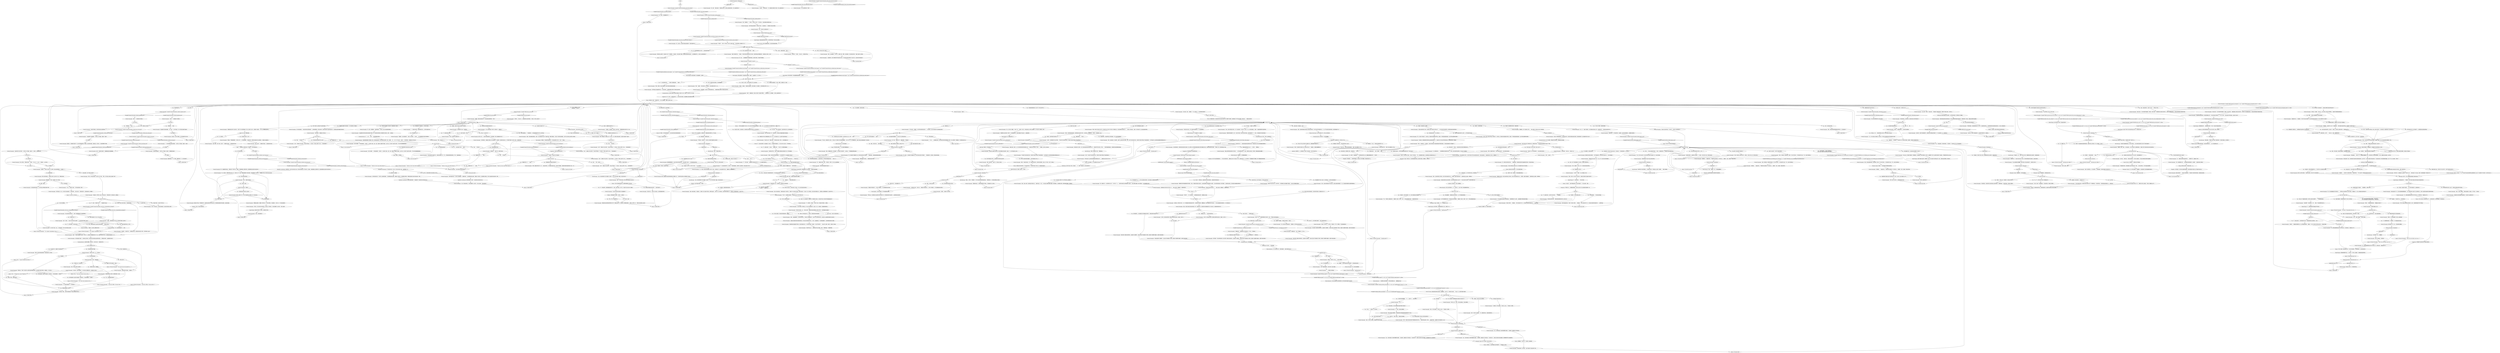 # DOOMED / DICEMAKER
# New thought: The Precarious World
# ==================================================
digraph G {
	  0 [label="START"];
	  1 [label="input"];
	  2 [label="Interfacing: 也许你可以做一把剑，就用这个……不，等等，还是算了吧。那样太费时间了。"];
	  3 [label="Shivers: 夜幕降临，气温下降了；你在窗户上看见霜花。"];
	  4 [label="Novelty Dicemaker: IsHourBetween(21, 4)"];
	  5 [label="IsHourBetween(21, 4)", shape=diamond];
	  6 [label="!(IsHourBetween(21, 4))", shape=diamond];
	  7 [label="Novelty Dicemaker: “是啊，那就不要。”她低下头，然后又抬了起来。"];
	  8 [label="Drama: 当她说出这句话的时候，口气丝毫没有变化——就好像只是这个世界上又一条普通的信息罢了。"];
	  9 [label="Novelty Dicemaker: IsNighttime()"];
	  10 [label="IsNighttime()", shape=diamond];
	  11 [label="!(IsNighttime())", shape=diamond];
	  12 [label="Kim Kitsuragi: “我会押注在*电异常事故*上。这些我之前听过。特别是这么古老的一栋建筑……”他看了看周围。"];
	  13 [label="You: “没关系，我稍后再回来。”[离开。]"];
	  14 [label="You: “其实吧，我需要时间再多考虑一下。”"];
	  15 [label="Novelty Dicemaker: “不用着急。四处看看，有没有什么吸引你的。”她朝着堆满宝石的架子点了点头。"];
	  16 [label="Novelty Dicemaker: “你是个警官，对吧？给你，接好了！”她把骰子扔给你。“这是我送你的礼物。”"];
	  17 [label="You: 抓住骰子！"];
	  18 [label="You: Variable[\"doomed.dicemaker_redcheck_catch_the_dice\"]"];
	  19 [label="Variable[\"doomed.dicemaker_redcheck_catch_the_dice\"]", shape=diamond];
	  20 [label="!(Variable[\"doomed.dicemaker_redcheck_catch_the_dice\"])", shape=diamond];
	  21 [label="superstar die hub"];
	  22 [label="You: “琥珀，穷人的金子吗？”"];
	  23 [label="Novelty Dicemaker: “太好了！那就8小时之后见吧。”她从桌子里拿出一个小笔记本，然后在上面写了点什么。“还有其他事吗？”"];
	  24 [label="Novelty Dicemaker: “我这里不赊账的。等你弄到全款之后再回来吧。”"];
	  25 [label="Novelty Dicemaker: Variable[\"doomed.dicemaker_ordered_wirral_die\"]"];
	  26 [label="Variable[\"doomed.dicemaker_ordered_wirral_die\"]", shape=diamond];
	  27 [label="!(Variable[\"doomed.dicemaker_ordered_wirral_die\"])", shape=diamond];
	  28 [label="Novelty Dicemaker: “你说得对，”她冷静下来。“灰域确实很可怕。但是我没有诅咒这个骰子。我不相信什么诅咒。”"];
	  29 [label="Untitled hub"];
	  30 [label="Novelty Dicemaker: “好吧。不过老实说，它真的没有被诅咒。我会告诉你是怎么回事。”"];
	  31 [label="Novelty Dicemaker: “要塞事故，那个无线游戏工作室……”她闭上眼睛，残存的记忆点亮了她的脸庞。"];
	  32 [label="You: “我听说他们没钱了。”"];
	  33 [label="You: “妙啊，那些杂物真的挺酷的——但是*鼻烟电台*是什么？”"];
	  34 [label="Novelty Dicemaker: “那是一个秘密无线电台，专门广播真实的凶杀案，还有真实的受害者。有些人为了享受，可花了不少钱呢。”"];
	  35 [label="You: 暂且不谈。"];
	  36 [label="Novelty Dicemaker: “嗯——那间工作室发布了一系列作品，使用的材料里面就有甲壳素。很显然，甲壳素是奥西登制造的，是从甲壳虫的翅膀中提取的。”"];
	  37 [label="Novelty Dicemaker: “呃，真的吗？”她看着窗沿，一只死苍蝇正仰卧在上面，腿蜷缩成蝴蝶结的样子。“无所谓了……”"];
	  38 [label="Novelty Dicemaker: “当然没有。那只熊太可怕了。有一只充满敌意的顶级掠食者*看守*，谁还想买冰淇淋啊。更糟糕的是，那台冰箱运转的也不是太好，一半的冰淇淋都变得有些畸形，有一部分都化掉了。”"];
	  39 [label="You: “真是太可怕了。他们被逮捕了吗？”"];
	  40 [label="You: “没关系，这确实是个很糟糕的主意。”（穿好你的裤子。）"];
	  41 [label="shiver fail hub"];
	  42 [label="Novelty Dicemaker: “抱歉，我没有其他现成的骰子。要诅咒骰子的人可是你。”"];
	  43 [label="Novelty Dicemaker: “这个骰子可没有，放心。它没有被诅咒。我可以告诉你是怎么回事。”"];
	  44 [label="Jump to: [Novelty Dicemaker: \"\"It's a sphere *pretending* to be a...\"]"];
	  45 [label="Novelty Dicemaker: “我感觉到了。”她笑了笑，但是不再言语。"];
	  46 [label="You: “我们能不能彻底忘掉这件事？”（穿好你的裤子。）"];
	  47 [label="You: “不，这里以前是一个火电站。”（触摸防火幕。）“你在*另一栋*建筑的烟囱里。”"];
	  48 [label="Novelty Dicemaker: “好吧。不过也不是只有书店还在运营啊。那褴褛飞旋呢？有人说它也是这栋综合建筑的一部分。”"];
	  49 [label="Novelty Dicemaker: “你知道这是什么吗？”她举起手，露出食指上闪烁的金属。"];
	  50 [label="Novelty Dicemaker: “哦，这个真是一塌糊涂。”她叹了口气。“曾经有一家公司，承诺会每天24小时帮人维修窗户。这个会出什么问题呢，是吧？”"];
	  51 [label="Inland Empire: 是时候面对源头了。不要害怕，因为宇宙的力量会支持你完成这次的超自然任务。"];
	  52 [label="Novelty Dicemaker: “我的建议……”她竖起手指。“不要把你的生意建立在一时的狂热上——催眠术，花语，双陆棋，特别是*弹球*。”"];
	  53 [label="Untitled hub"];
	  54 [label="Drama: 关于这个话题，她只能说这么多了。以吾辈目前所见，她已经很透彻，而且很真诚了。"];
	  55 [label="Novelty Dicemaker: Variable[\"doomed.dicemaker_shivers_failed_once\"]"];
	  56 [label="Variable[\"doomed.dicemaker_shivers_failed_once\"]", shape=diamond];
	  57 [label="!(Variable[\"doomed.dicemaker_shivers_failed_once\"])", shape=diamond];
	  58 [label="Novelty Dicemaker: “这些年来，我的手艺越来越灵巧。你会喜欢你的骰子的，我很肯定。”"];
	  59 [label="Novelty Dicemaker: “不管怎么说，我觉得担心电台里的东西不是你的工作。我可能根本就不应该提它——这种事还是忘掉的好。”"];
	  60 [label="Novelty Dicemaker: Variable[\"gates.fritte_main_hub_reached\"]"];
	  61 [label="Variable[\"gates.fritte_main_hub_reached\"]", shape=diamond];
	  62 [label="!(Variable[\"gates.fritte_main_hub_reached\"])", shape=diamond];
	  63 [label="Conceptualization: 这些石头和骰子仿佛天生就是这个房间的一部分，像石笋一样从架子上长了出来。"];
	  64 [label="You: “你知道*自由威勒尔*的背景吗？我想要玩那个的骰子。”"];
	  65 [label="You: “我不玩接东西的游戏。”"];
	  66 [label="Inland Empire: 她是在可怜你吗？我的天，她居然在可怜你。"];
	  67 [label="You: “你知不知道褴褛飞旋背后那个被私刑处死的男人？”"];
	  68 [label="Suggestion: 这是为领导者而生的石头。"];
	  69 [label="Jump to: [MAIN HUB]"];
	  70 [label="You: “我回来取骰子的。”"];
	  71 [label="You: （把钱给她。）“给你。”"];
	  72 [label="Shivers: 你什么也没感觉到。如果有的话，那就是里面*温暖*的让人不太自在。"];
	  73 [label="You: “小心驶得万年船。”"];
	  74 [label="You: “不，你是一个邪恶的*存在*。一个锻造骰子的女巫。”"];
	  75 [label="Novelty Dicemaker: “而且——很自然地——从那时起，大部分时尚弄潮儿开始拒绝穿着有甲壳素的衣服。工作室还没做完那个系列就破产了。”"];
	  76 [label="Novelty Dicemaker: “是吗？”骰子匠人扬起眉头。“呃，那就祝你好运，希望你能控制住它……”"];
	  77 [label="Novelty Dicemaker: “我能看出来，”她指着你脸上的战争油彩，点了点头，“那些条纹。”"];
	  78 [label="You: “我认识一个那种女孩。她是弗利多杂货店的收银员，她感觉就不是特别友好。”"];
	  79 [label="You: “等等，大家会这么做吗？”"];
	  80 [label="Jump to: [shiver fail hub]"];
	  81 [label="Novelty Dicemaker: “要诅咒骰子的可是你，”她挑明了。"];
	  82 [label="Jump to: [MAIN HUB]"];
	  83 [label="Jump to: [You: \"\"I guess I'll keep the die then.\"\"]"];
	  84 [label="You: “能不能给我来个这骰子的普通版？没有修改过，不会每次都是同一个结果的？”"];
	  85 [label="Novelty Dicemaker: “太棒了。那巫师能告诉*存在*这个诅咒骰子是做什么用的吗？”"];
	  86 [label="You: “是的，我的战争油彩可以保护我不受邪灵侵害。”（指指自己的脸。）"];
	  87 [label="Novelty Dicemaker: “答案。真奇怪。最近大家都是为了骰子和角色扮演游戏来找我的……”"];
	  88 [label="You: “其实，只有你这家工作室是受到保护的。不过你还是应该做点什么来保护自己。”"];
	  89 [label="You: “东德尔塔弹球——现在的飞旋旅社吗？”\n“你知不知道飞旋旅社的前身就是东德尔塔弹球？”"];
	  90 [label="Jump to: [Novelty Dicemaker: \"\"Anything else?\"\"]"];
	  91 [label="You: （转移目光。）“我现在想聊点别的了。”"];
	  92 [label="Novelty Dicemaker: “你的意思是，考虑到世界正在我的走廊上崩溃的事实？”她朝你露出一个悲哀的笑容，然后看了看周围……"];
	  93 [label="ghosthunters hub"];
	  94 [label="no kim corpse hub"];
	  95 [label="Jump to: [doorbell mini hub]"];
	  96 [label="Novelty Dicemaker: Variable[\"TASK.doomed_investigation\"]  and   Variable[\"TASK.doomed_investigation_done\"] == false"];
	  97 [label="Variable[\"TASK.doomed_investigation\"]  and   Variable[\"TASK.doomed_investigation_done\"] == false", shape=diamond];
	  98 [label="!(Variable[\"TASK.doomed_investigation\"]  and   Variable[\"TASK.doomed_investigation_done\"] == false)", shape=diamond];
	  99 [label="Novelty Dicemaker: “我们正处在一个旧中央壁炉的烟囱里。我知道，是有点奇怪。”她看着墙壁上那些红色的砖块——虽然它们已经被重新粉刷过，但到处依然残留着乌黑烟灰的痕迹。"];
	  100 [label="Kim Kitsuragi: “同意，”警督插了一嘴，“弹球是最糟糕的。”"];
	  101 [label="Drama: 她听说过凶杀案，但是没有见到，大人。"];
	  102 [label="Reaction Speed: 书店晚上9点关门。你只能明天再去。"];
	  103 [label="Novelty Dicemaker: 感觉很冰。只是把骰子握在手中，就让你的脊椎感觉到一阵寒意。透过黑色的树脂，你能辨认出一块骨头——来自短吻鳄的下颌骨。"];
	  104 [label="Novelty Dicemaker: “我就是这么想的。因为当资金所剩无几的时候，他们只是开始抱怨资本主义。你懂得，就是市场被操纵了，要排挤新企业之类的，等等等等。”"];
	  105 [label="Novelty Dicemaker: “总之，现在你知道了冰淇淋帝国覆灭的故事。”说完故事，她看起来几乎有些悲伤。"];
	  106 [label="Inland Empire: 不，是别的东西……*可怕*的东西。"];
	  107 [label="Novelty Dicemaker: “那个确实很经典。一枚标准的角色扮演游戏骰子，上面有植物图案。现在说说材料：我的大部分客户会选择外国木材——我会建议选用东塞美尼的蛇纹树。”"];
	  108 [label="Novelty Dicemaker: “这种可能性有多少？”骰子匠人朝你露出一个温暖的笑容。“红色那颗是用血石做的，镶嵌着一颗天青石。蓝色那颗正好相反。把它们当成是你的幸运符吧，警官……”"];
	  109 [label="Novelty Dicemaker: “我知道，不算是最新颖的，”骰子匠人笑了，几乎带着些歉意，“但是有时候，显而易见的选择之所以显而易见，只是因为它是最好的。”"];
	  110 [label="You: “好吧。我要跟你订个骰子。”\n“我还能再订一个骰子吗？”"];
	  111 [label="Novelty Dicemaker: “太好了！那就8小时之后见吧。”她从桌子里拿出一个小笔记本，然后在上面写了点什么。“还有其他事吗？”"];
	  112 [label="Jump to: [Novelty Dicemaker: \"\"Maybe you have some other ideas fo...\"]"];
	  113 [label="Jump to: [Novelty Dicemaker: \"\"Maybe you have some other ideas fo...\"]"];
	  114 [label="Novelty Dicemaker: “只要7雷亚尔，我就能8小时内交货。”"];
	  115 [label="Novelty Dicemaker: Variable[\"doomed.dicemaker_said_did_not_knock_on_her_window\"]"];
	  116 [label="Variable[\"doomed.dicemaker_said_did_not_knock_on_her_window\"]", shape=diamond];
	  117 [label="!(Variable[\"doomed.dicemaker_said_did_not_knock_on_her_window\"])", shape=diamond];
	  118 [label="Jump to: [MAIN HUB]"];
	  119 [label="You: 阅读词句。"];
	  120 [label="Empathy: 你几乎可以看见那副景象——一个矮小多病的老男人，蜷缩在自己的工作台后面，裤子上沾满陈年尿渍，手上正填充着一只双腿僵直的可怜狸猫。整个场面看起来悲惨至极。"];
	  121 [label="You: “我不吸毒。”"];
	  122 [label="Novelty Dicemaker: “什么？”"];
	  123 [label="You: “当然不会了。我是个普通人，我就没有幻想野兽。”"];
	  124 [label="You: “这是违法的——像这样卷走公司的钱逃跑。为什么他没有被逮捕呢？”"];
	  126 [label="You: “阿特米普是谁？”"];
	  127 [label="Novelty Dicemaker: “哈，搞笑的投资人……”她的眼睛里闪烁着绿色的光芒。“是啊，他们没有按时完成项目，所以失去了资金援助。”"];
	  128 [label="Novelty Dicemaker: “当然！”她笑了。“现在*存在*是不是可以解释一下，你的诅咒骰子是做什么用的？”"];
	  129 [label="You: “它有个不同的地址，在市中心。”"];
	  130 [label="Novelty Dicemaker: 她眯起眼睛看着你，对自己听到的东西有些吃惊。“那又是哪门子技巧？！”你的拉链还没拉开呢。"];
	  131 [label="You: “好吧，听我说完：有时候，我会有些*感觉*……”"];
	  132 [label="Jump to: [MAIN HUB]"];
	  133 [label="Novelty Dicemaker: “是的。我听说那里曾经是一家游戏机室。那是一次*古老*的失败——早在我的时代之前。不过，我也不觉得惊讶。”"];
	  134 [label="Conceptualization: 偶尔尝试一下也不算很糟糕。"];
	  135 [label="You: “我猜我是个简单的男人，我对发型真的没什么意见。”"];
	  136 [label="You: （直接说吧。）“现实里有一个2毫米的小洞，就在运河对面有一座教堂。我觉得它可能跟灰域有关。”"];
	  137 [label="You: “我开始觉得并没有什么诅咒，只是商业决策和自然的市场波动。”"];
	  138 [label="Novelty Dicemaker: “没错。”她捏了捏鼻根。“真相永远都是令人失望的，平平无奇，了无生趣。”"];
	  139 [label="Novelty Dicemaker: “现在变成这样了吗？”桌子后的她眯起眼睛看着你。“我一直觉得这是个相当平凡又无聊的地方，没有什么看得见的超自然力量带来的惊喜。”"];
	  140 [label="You: “我没时间解释，特别是我还身处于*幻觉*之中的时候。”"];
	  141 [label="Novelty Dicemaker: 她吃惊地盯了你一会儿，眨巴着黑色的眼睛。"];
	  142 [label="You: “关于这个对讲机，我还有些问题。”"];
	  143 [label="Novelty Dicemaker: “这是个古怪的职业——帮人做骰子——但是我喜欢。而且我*更喜欢*坐在家里干活。”"];
	  144 [label="Logic: 哦，想到了很多。"];
	  145 [label="Conceptualization: 听起来挺酷的。"];
	  146 [label="Authority: 她是对的，按时上班很重要。"];
	  147 [label="You: “你应该学会怎么*支持*其他女性，而不是让她们失望。”"];
	  148 [label="Novelty Dicemaker: “而且他们已经有*那只熊*了……”她闭上双眼，好像想起了一些痛苦的回忆。"];
	  149 [label="Novelty Dicemaker: IsAfternoon()"];
	  150 [label="IsAfternoon()", shape=diamond];
	  151 [label="!(IsAfternoon())", shape=diamond];
	  152 [label="You: “因为我是个警官，对吗？”"];
	  153 [label="Hand/Eye Coordination: 不亏是好身手先生！你用一只手在空中抓住了骰子，就像演电影一样。"];
	  154 [label="Novelty Dicemaker: 两个小石雕掉落在地板上，散落在两个不同的方向，就像从一条断裂细绳上滚落的珍珠。蓝色那颗消失在房间中央的深坑中……"];
	  155 [label="Novelty Dicemaker: “也许你对骰子还有些其他想法？”"];
	  156 [label="Novelty Dicemaker: “太好了！那就8小时之后见吧。”她从桌子里拿出一个小笔记本，然后在上面写了点什么。“还有其他事吗？”"];
	  157 [label="Novelty Dicemaker: Variable[\"doomed.dicemaker_main_hub_reached\"]"];
	  158 [label="Variable[\"doomed.dicemaker_main_hub_reached\"]", shape=diamond];
	  159 [label="!(Variable[\"doomed.dicemaker_main_hub_reached\"])", shape=diamond];
	  160 [label="You: “喂，妮亚……那个诅咒是真的，我也弄明白你为什么没有受到影响。”"];
	  161 [label="Novelty Dicemaker: 你把小球丢到地板上，最后朝上的那一面上写着一句话：‘神明是冷漠的。’"];
	  162 [label="Novelty Dicemaker: “所以现在我也变成女巫了。与整个*我是罪魁祸首*的主题很押韵呢。”"];
	  163 [label="Novelty Dicemaker: 她看着结果。“很好。现在再掷一次吧，警探。”"];
	  164 [label="Novelty Dicemaker: IsKimHere()"];
	  165 [label="IsKimHere()", shape=diamond];
	  166 [label="!(IsKimHere())", shape=diamond];
	  167 [label="You: “巨大的野兽是什么？”"];
	  168 [label="Novelty Dicemaker: “我想又是老一套吧——他一直在构思各种各样的新商业计划，一回来就*等不及*要马上*开始*……”她的笑容越来越灿烂，直到看见你身后警督的那张脸。"];
	  169 [label="You: “我不在乎他们的其他想法，我只想听听熊的事。那熊起作用了吗？”"];
	  170 [label="You: “你说得对，他们应该再努力一些。他们已经拥有成功所需要的一切。”"];
	  171 [label="Novelty Dicemaker: “不过，不是所有人都能成功的。”她朝桌子上掷出一对骰子；其中一个停在金属桌面的边缘。“这就是游戏的本质。”"];
	  172 [label="You: “你是说最终结果不重要。”"];
	  173 [label="Novelty Dicemaker: “是吗？”她扬起眉头。"];
	  174 [label="Jump to: [Novelty Dicemaker: \"\"You were the one who asked for a c...\"]"];
	  175 [label="Novelty Dicemaker: “所以，你在找什么样的骰子呢？”"];
	  176 [label="Novelty Dicemaker: “很好，”她说到。“我的价格是一对10雷亚尔，除非你要的东西不太一般……”"];
	  177 [label="Novelty Dicemaker: “嗯，坤诺。”昏暗的灯光下，她眯起双眼。“坤诺是谁？”"];
	  178 [label="Novelty Dicemaker: “所以是气压告诉你在我的工作室里脱裤子？”"];
	  179 [label="Jump to: [MAIN HUB]"];
	  180 [label="Electrochemistry: 一头聪明而又高贵的野兽，引导你走向那条大道……铺满毒品的大道！"];
	  181 [label="Novelty Dicemaker: “你确定是气流SCA吗？是一个*女人*吗？也许是书店的普莱桑斯……”"];
	  182 [label="You: “是的，但它还是在一栋隔开的建筑里。邪恶能量够不到那里。”"];
	  183 [label="Novelty Dicemaker: IsNighttime()"];
	  184 [label="IsNighttime()", shape=diamond];
	  185 [label="!(IsNighttime())", shape=diamond];
	  186 [label="You: “关于这栋建筑，我还有些问题。”"];
	  187 [label="Novelty Dicemaker: “它不仅仅是一个健身房，它是*阿特米普拳击俱乐部*，一个社区项目，旨在引导高危青少年远离毒品和犯罪。”"];
	  188 [label="Novelty Dicemaker: “我在听。”"];
	  189 [label="You: “别叫它垃圾堆，你把这里布置的挺好的，很舒适。”"];
	  190 [label="You: “抱歉，我不知道该说什么。这是熵，反映的是体系的混乱程度。”"];
	  191 [label="Novelty Dicemaker: “所以比我想象的还要糟糕。看来不是这个商业区被诅咒了，而是*整个世界*。”"];
	  192 [label="Perception (Sight): 她看着窗外，夜色降临在院子里。"];
	  193 [label="Novelty Dicemaker: “无论如何，谢谢你能来拜访我。找到答案是好事，虽然我不能说自己已经完全理解了。”"];
	  194 [label="You: “毫无疑问，诅咒也会降临到你头上。它只是不太关心地球的时间范围。”"];
	  195 [label="You: “你说‘每天喧闹的声音’是什么意思？”"];
	  196 [label="You: “其实……气流SCA的秘密可能是一个*录音*。我稍后再播一次，看看是不是完全相同的信息。”"];
	  197 [label="Novelty Dicemaker: “我觉得没有一个门铃是好用的，包括我的。我还在连接线路呢——抱歉给你添麻烦了。”"];
	  198 [label="Drama: 没有说谎。她是一个新奇骰子匠人，没什么好隐瞒的。需要什么就问什么吧。"];
	  199 [label="Logic: 我喜欢。多漂亮啊。"];
	  200 [label="You: “你经常会在周日晚上工作吗？”"];
	  201 [label="Reaction Speed: 她来到这里的时候，已经没有其他空间了……她一定知道其他公司。"];
	  202 [label="Perception (Sight): 窗户下面有小小的光点在闪烁……"];
	  203 [label="Empathy: 她感激他们给她带来的安全感。"];
	  204 [label="Drama: 她说出这句话的时候，几乎有点嘲弄的意味。"];
	  205 [label="Novelty Dicemaker: “总之，现在你知道了冰淇淋帝国覆灭的故事。”说完故事，她看起来几乎有些悲伤。午后的阳光中，几缕灰尘形成的光柱在盘旋着。她的眼睛漫不经心地追随其后。"];
	  206 [label="choosing dice hub"];
	  207 [label="Logic: 一个美丽的女人朝你扔礼物？不管做什么，最好不要想太多。"];
	  208 [label="Novelty Dicemaker: “好吧。”她努力挤出笑容。"];
	  209 [label="You: “而且我也绝对不是任何人的走狗。”"];
	  210 [label="Novelty Dicemaker: 骰子匠人咳嗽了几声，双手又开始摆弄自己的戒指。她一句话也没说。"];
	  211 [label="You: “成交。”（预订一对骰子。）"];
	  212 [label="You: “我没有*害怕*，我只是*不想*丢它。”"];
	  213 [label="Novelty Dicemaker: “为什么？”妮亚笑了起来。“你不是在害怕吧，警官？”"];
	  214 [label="You: “有意思。这些传输信号说的是什么？”"];
	  215 [label="Novelty Dicemaker: “领带？”她的目光移动到你脖子周围那条尿色的布料上。“我猜有时候会有吧，警官……但是我不明白，这跟我们讨论的话题有什么关系。”"];
	  216 [label="Novelty Dicemaker: “为什么气流SCA会用一份几百年的录音当做门铃信息呢？这一点也说不通啊。”"];
	  217 [label="Novelty Dicemaker: “那你*为什么*要这么做呢？！”"];
	  218 [label="You: [离开。]"];
	  219 [label="You: “他有点像这附近的小霸王。”"];
	  220 [label="Novelty Dicemaker: “要帮助那种小孩的话，一家健身房怕是不够的。”"];
	  221 [label="Electrochemistry: 就算是你，也许都能做得更好。"];
	  222 [label="You: “她说她来自三生电气。”"];
	  223 [label="Novelty Dicemaker: “说得好。”她放弃了这个想法。"];
	  224 [label="You: “普莱桑斯是个聪明的女人。她用塞美尼饰品保护自己不受诅咒影响。”"];
	  225 [label="Encyclopedia: 角色扮演游戏？你知道角色扮演游戏：威勒尔，自由威勒尔，呃，还有什么……"];
	  226 [label="Novelty Dicemaker: 她笑了起来，试着用手指拂去脸上的疲惫。"];
	  227 [label="You: “是的。只有巧合才能保护我们。”"];
	  228 [label="Novelty Dicemaker: “我刚想问……”坐在椅子上的她向前倾身，打量着你的脸。“*你*怎么想的？你觉得诅咒是真实存在的吗？”"];
	  229 [label="You: “我觉得可能是*你*造成的。”（眯起眼睛——神秘兮兮的）"];
	  230 [label="Novelty Dicemaker: “嗯，所以我是盘踞在洞穴里的巨龙……”你的暗示似乎给她带来了些许的乐趣。“那我能问下，有什么东西能支持这种说法吗？”"];
	  231 [label="Novelty Dicemaker: “我*会*对做出合理的商业决策负责，是的，其他那些租客的不幸可不赖我。”"];
	  232 [label="Jump to: [Novelty Dicemaker: \"\"Of course.\" She pinches the root o...\"]"];
	  233 [label="Novelty Dicemaker: Variable[\"TASK.ask_about_the_curse_subtask\"] == true  and  Variable[\"TASK.ask_about_the_curse_subtask_done\"] == false"];
	  234 [label="Variable[\"TASK.ask_about_the_curse_subtask\"] == true  and  Variable[\"TASK.ask_about_the_curse_subtask_done\"] == false", shape=diamond];
	  235 [label="!(Variable[\"TASK.ask_about_the_curse_subtask\"] == true  and  Variable[\"TASK.ask_about_the_curse_subtask_done\"] == false)", shape=diamond];
	  236 [label="Novelty Dicemaker: “呃，飞旋旅社的后院总是琐事不断……”她停顿下来，试着想出个例子。"];
	  237 [label="Jump to: [yard questions hub]"];
	  238 [label="Novelty Dicemaker: 她点点头。"];
	  239 [label="You: “真的吗？他们一定是踏上了无限自我膨胀的旅途。”"];
	  240 [label="doorbell mini hub"];
	  241 [label="Suggestion: 普莱桑斯不会喜欢你接下来要告诉她的话。"];
	  242 [label="Jump to: [MAIN HUB]"];
	  243 [label="Novelty Dicemaker: “我想又是老一套吧——他一直在构思各种各样的新商业计划，一回来就*等不及*要马上*开始*……”她笑着，在椅子上转过身来。"];
	  244 [label="You: （看着你的脚。）“不光荣……”"];
	  245 [label="You: “这里以前有一家美发店，对吗？”"];
	  246 [label="You: “我发现一些很诡异的人体模特……”"];
	  247 [label="Novelty Dicemaker: “多面骰子，超过4面的骰子。八面体，偏六面体，十二面体……不过也做桶形骰子和四方陀螺球体。”"];
	  248 [label="Novelty Dicemaker: “真可惜。它们也许能为你带来好运，而且在马丁内斯地方，你肯定是需要一点运气的。”她合上抽屉。"];
	  249 [label="Novelty Dicemaker: “你说*诅咒*是什么意思？”"];
	  250 [label="You: “就像我的生活受到的诅咒一样。”"];
	  251 [label="Jump to: [Novelty Dicemaker: \"\"Maybe you have some other ideas fo...\"]"];
	  252 [label="You: “嗯……也许我该换个别的。”（返回。）"];
	  253 [label="Novelty Dicemaker: “如你所愿，下次再见，”她点点头，又转回桌子旁边。"];
	  254 [label="Novelty Dicemaker: “这是你预订的*诅咒*骰子，”骰子匠人打开抽屉，递给你一个小黑球，上面写着6句话。"];
	  255 [label="You: “这是什么？”"];
	  256 [label="You: 再掷一次骰子。"];
	  257 [label="Novelty Dicemaker: “天啦，传说中的瑞瓦肖冰城——你一定会喜欢的！”她笑了笑，靠近了一些，双手放在膝盖上，像是一个准备讲故事的单口相声演员。"];
	  258 [label="Novelty Dicemaker: Variable[\"doomed.furnace_warpainted_your_face\"]"];
	  259 [label="Variable[\"doomed.furnace_warpainted_your_face\"]", shape=diamond];
	  260 [label="!(Variable[\"doomed.furnace_warpainted_your_face\"])", shape=diamond];
	  261 [label="You: “那些条纹是让我保持人性的东西。”"];
	  262 [label="Novelty Dicemaker: “我相信ICP抓到他们了。ICP有个特殊部门，专门处理秘密电台的问题。”"];
	  263 [label="You: “那是因为你*所在*的建筑跟其他人的不一样。从*技术层面*上讲，这里并不是诅咒商业区。”"];
	  264 [label="You: “那我还是留着这个骰子吧。”"];
	  265 [label="Novelty Dicemaker: “他们对待自己的工作确实很认真。虽然他们好像……对日程安排有种惯性的*自由主义*风格。”"];
	  266 [label="Novelty Dicemaker: “这种可能性有多少？”骰子匠人也朝你眨眨眼。“红色那颗是用血石做的，镶嵌着一颗天青石。蓝色那颗正好相反。我相信这些骰子会成为你的幸运符，警官……”"];
	  267 [label="Jump to: [MAIN HUB]"];
	  268 [label="Novelty Dicemaker: “普莱桑斯，书店的那个女士吗？”她扬起眉头。“我听说她的生意挺不错的。难道是那个*能量*放过她了？”"];
	  269 [label="here for rpgs hub"];
	  270 [label="You: “稍微尝试一下怎么了？顾客应该思想再开放一些。”"];
	  271 [label="Novelty Dicemaker: “我在听。”她靠回到椅子上，双臂交叉放在胸前。"];
	  272 [label="Inland Empire: 谁在乎尸体啊？我们这里可能正在对付一个*邪恶存在*啊！"];
	  273 [label="Novelty Dicemaker: “当然了，我在听。”"];
	  274 [label="Novelty Dicemaker: “现在的小孩啊……”她摇摇头。“我们只是他们中的一员，现在他们反倒恐吓起我们来了。一点都不团结。”"];
	  275 [label="Perception (Sight): 结果是1。在一个20面的骰子上面。"];
	  276 [label="Inland Empire: 普莱桑斯需要听听这个。也许结合一下你的*心灵能量*，你就能搞清这里的情况。"];
	  277 [label="Novelty Dicemaker: “这些年来，我的手艺越来越灵巧。如果是从我手里做出来的骰子，你一定会喜欢的。这一点我很肯定。”"];
	  278 [label="Kim Kitsuragi: “很有创造性。”警督四下看了看这个宽阔的房间，天花板已经融入上方的阴影了。"];
	  279 [label="joke hub"];
	  280 [label="You: “不，是别的东西——某种*可怕*的东西……”（眯起眼睛。）"];
	  281 [label="Novelty Dicemaker: 她叹了口气。“我猜至少我可以去看望一下苏娜，看看她怎么样了。”"];
	  282 [label="Novelty Dicemaker: “自由威勒尔骰子是标准角色扮演骰子的变种，唯一的差别用冰雪和死亡的图案代替了植物。当然了，还有损失。”"];
	  283 [label="You: 捡起红色的骰子。"];
	  284 [label="Novelty Dicemaker: “给你，接好了！”她把骰子扔给你。“这是我送你的礼物。”"];
	  285 [label="You: “麻烦给我来个普通的骰子，很*常规*的就行。”"];
	  286 [label="MAIN HUB"];
	  287 [label="You: “成交。”（预订骰子。）"];
	  288 [label="Jump to: [wirral die hub]"];
	  289 [label="Jump to: [MAIN HUB]"];
	  290 [label="You: “其实，我现在身上没有钱。”"];
	  291 [label="Jump to: [MAIN HUB]"];
	  292 [label="Novelty Dicemaker: “*自由威勒尔*的通用骰子，”骰子匠人打开抽屉，递给你一只骰子。"];
	  293 [label="Shivers: 一阵冷风从烟囱里吹了进来。架子上的石头和矿物激动地咯咯直响。有那么一会儿，你几乎感觉自己正站在建筑*外面*，暴露在大气中……"];
	  294 [label="You: “我想知道他吸的是什么毒……为了我的……警察报告。”"];
	  295 [label="Novelty Dicemaker: “是啊，那间工作室也不知道。他们发布了一系列作品，使用的材料里面就有甲壳素。很显然，甲壳素是奥西登制造的，是从甲壳虫的翅膀中提取的。”"];
	  296 [label="Novelty Dicemaker: “你做了*什么*？”她把转椅朝你的方向挪了一英寸，不确定自己是不是听错了。"];
	  297 [label="Novelty Dicemaker: “不过现在气流已经成为历史。所有剩下来的资产都在47年被法警查封了。我不知道为什么房间里还留着那些滑雪板和动叶片……”"];
	  298 [label="Novelty Dicemaker: “其实真的只有一个，里面包括挑选附近最漂亮的女孩，付给她们每小时20分钱的报酬去照看货摊。”"];
	  299 [label="You: “这个想法可以得奖了吧！要不还能怎么选周围的人？”"];
	  300 [label="Novelty Dicemaker: “雇佣阴沉的年轻姑娘是挺常见的做法，没错。可惜她们经常是打包来的——我说的是那些长满青春痘的*女朋友*，还有长得像大猩猩一样的*男朋友*，在商店附近闲荡。至少瑞瓦肖冰城遇到这种情况了。”"];
	  301 [label="Novelty Dicemaker: “没有。这些女孩的朋友时不时会过来，这就让发胶的使用量多了一倍，还有皮肤问题和柜台后面的情绪波动。”"];
	  302 [label="Novelty Dicemaker: “哦，但她们来了——她们确实来上班了，不过不是一个人。一起来的还有她们长满青春痘的*女朋友*，还有长得像大猩猩一样的*男朋友*，在冰淇淋摊附近闲荡。”"];
	  303 [label="You: “我不同意你的看法。”"];
	  304 [label="Jump to: [You: \"\"Can I get a normal version of this...\"]"];
	  305 [label="You: “不，我在找别的东西……”（神秘兮兮地眯起双眼。）“*答案*。”"];
	  306 [label="You: “确实，坤诺*是*谁……我也不知道。”"];
	  307 [label="Novelty Dicemaker: “哦，你是说那个嘴很脏的小鬼。我听见他在后院大声说脏话……”她看向窗外，黑暗将她的面容反射回来。"];
	  308 [label="Novelty Dicemaker: “来吧。再有创意一点。”"];
	  309 [label="Novelty Dicemaker: “现在，还有其他事吗？”"];
	  310 [label="Novelty Dicemaker: “好吧。但是那个人说什么了吗？”她听起来还是有些怀疑。"];
	  311 [label="Jump to: [business hub]"];
	  312 [label="Inland Empire: 别让她太得意！她还需要保护*自己的灵魂*，不受邪恶力量的侵害！"];
	  313 [label="Half Light: 相信我，你不想知道的。"];
	  314 [label="Physical Instrument: 你也不会喜欢这个的。其他人会笑话你的。"];
	  315 [label="Drama: 也许只是因为她才智过人，所以能够成功逃过诅咒？"];
	  316 [label="Half Light: 完蛋了！那个女恶魔知道你揭露了她的真实身份。"];
	  317 [label="Novelty Dicemaker: Variable[\"doomed.dicemaker_inland_aura\"]"];
	  318 [label="Variable[\"doomed.dicemaker_inland_aura\"]", shape=diamond];
	  319 [label="!(Variable[\"doomed.dicemaker_inland_aura\"])", shape=diamond];
	  320 [label="You: 随它去吧。"];
	  321 [label="Novelty Dicemaker: “当然是了。”她看着你滑稽的举动，脸上带着宽容的微笑。“跟我说一个在马丁内斯*没有*悲惨过去的人，然后我们再聊。”"];
	  322 [label="Novelty Dicemaker: “当然。”她捏了捏鼻根。“这样多方便呢。”"];
	  323 [label="Novelty Dicemaker: “是啊，我想也是。”她转向你。"];
	  324 [label="Jump to: [Novelty Dicemaker: \"\"Well, if you ever find a way to ex...\"]"];
	  325 [label="Jump to: [Novelty Dicemaker: \"\"Anything else, officer?\"\"]"];
	  326 [label="Jump to: [doorbell mini hub]"];
	  327 [label="Visual Calculus: 这里很亮——但是晚上院子里很黑。"];
	  328 [label="Jump to: [business hub]"];
	  329 [label="Jump to: [Novelty Dicemaker: \"\"Well, if you ever find a way to ex...\"]"];
	  330 [label="Jump to: [MAIN HUB]"];
	  331 [label="Novelty Dicemaker: 里面好像嵌入了一只小苍蝇。就像是在看一个小小的失落世界……"];
	  332 [label="Novelty Dicemaker: IsKimHere()"];
	  333 [label="IsKimHere()", shape=diamond];
	  334 [label="!(IsKimHere())", shape=diamond];
	  335 [label="You: “有人在这里做毛绒玩具吗？我在周围看到了很多。”"];
	  336 [label="You: 什么也不说。表现地好像你已经这样做过1000次。"];
	  337 [label="You: 不管地上的骰子。"];
	  338 [label="Novelty Dicemaker: “当然了，我能看出来。我还以为你是个在找骰子的警官……”她歪起像小鸟一样的脑袋。“还有什么能帮你的吗？”"];
	  339 [label="Jump to: [choosing dice hub]"];
	  340 [label="You: “角色扮演的标准骰子是什么样的？”"];
	  341 [label="Novelty Dicemaker: “它是*24面体*，一颗24面的骰子，只要丢一次，就能产出2面，3面，4面，6面还有12面骰子的结果。从技术上讲，其他尺寸也是可以用的，只不过你可能需要重掷结果。”"];
	  342 [label="Novelty Dicemaker: “它是*24面体*，一颗24面的骰子，只要丢一次，就能产出2面，3面，4面，6面还有12面骰子的结果。从技术上讲，其他尺寸也是可以用的，只不过你可能需要重掷结果。”"];
	  343 [label="Novelty Dicemaker: 它又落在相同的结果上——它再次发出*神明是冷漠的*声明。"];
	  344 [label="Novelty Dicemaker: “也许吧。因为做出熊的那个动物标本剥制师肯定没有。我是说，他尽力了。”"];
	  345 [label="You: “我杀了那只熊。”（你把插头拔掉了。）"];
	  346 [label="You: “好吧，那其他想法呢？”"];
	  347 [label="Novelty Dicemaker: “做它的那个动物标本剥制师说，这是他的*幻想野兽*。他说自己是在干燥剂嗑嗨了的时候，跟他的*幻想野兽*相遇的。他把它叫做‘超圣兽’。”"];
	  348 [label="Novelty Dicemaker: “哦，我完全能够理解。”"];
	  349 [label="Novelty Dicemaker: “事故？这我就不知道了。我只听说他们没钱了，没办法按时完成项目。”"];
	  350 [label="Novelty Dicemaker: “最后他们根本没办法完成项目。他们没有足够的意志力去生产一个*真正历史性*的东西——也没办法准时上班。”"];
	  351 [label="You: “我只是在运用逻辑思维——这里经常刮风。你可能没有把烟囱顶封好。”（指向上方。）"];
	  352 [label="Novelty Dicemaker: “祝你好运，警官，”她淘气地笑着说到，然后又转回到桌子旁边了。"];
	  353 [label="Jump to: [Novelty Dicemaker: \"\"Good luck, officer,\" she says with...\"]"];
	  354 [label="You: “也许这就是坤诺需要的——以社区为中心的拳击俱乐部。”"];
	  355 [label="You: “听起来挺像我的风格。”"];
	  356 [label="Jump to: [MAIN HUB]"];
	  357 [label="Novelty Dicemaker: Variable[\"doomed.moodboard_read_slogans\"]  and  Variable[\"doomed.fortress_accident_kim_switch_done\"]"];
	  358 [label="Variable[\"doomed.moodboard_read_slogans\"]  and  Variable[\"doomed.fortress_accident_kim_switch_done\"]", shape=diamond];
	  359 [label="!(Variable[\"doomed.moodboard_read_slogans\"]  and  Variable[\"doomed.fortress_accident_kim_switch_done\"])", shape=diamond];
	  360 [label="Inland Empire: 普莱桑斯是对的……烟囱里确实住着一个存在！你应该问问她诅咒的事。"];
	  361 [label="You: “在我看来，就是普通的珠宝首饰。”"];
	  362 [label="Novelty Dicemaker: “这是一枚纪念戒指，”她回复到。“我的第一家公司破产的时候，我把它做出来了。那是一间小小的珠宝店，就在东德尔塔商业中心，是用我从父母那里继承的一点点遗产开的……”"];
	  363 [label="Novelty Dicemaker: “不到一年，我就把它给毁掉了。我没有你们口中*可行的*商业计划。”"];
	  364 [label="You: “看见了吗？诅咒是真的！我敢打赌，你的那家小珠宝店，应该没有开在这个有防护作用的烟囱深处吧？”"];
	  365 [label="Novelty Dicemaker: “这是一枚纪念戒指，”她的回复盖住了你的声音。“我的第一家公司破产的时候，我把它做出来了。那是一间小小的珠宝店，就在东德尔塔商业中心，是用我从父母那里继承的一点点遗产开的……”"];
	  366 [label="You: “恐怕是的。苏娜·卢凯伦-吉尔德，要塞事故的前任主程序员，就是她发现的。”"];
	  367 [label="Novelty Dicemaker: “只有马丁内斯？”她朝你露出一个悲哀的笑容，然后看了看周围……"];
	  368 [label="Novelty Dicemaker: “这就是资本主义。”她耸耸肩。“我们只听说过成功故事，所以经常会很吃惊地意识到：实际上到底有多少企业破产。”"];
	  369 [label="Novelty Dicemaker: “邪恶*存在*，那到底是什么意思啊？”骰子匠人笑了。“某种女巫吗？你怎么看，警官？你觉得我是那个*邪恶存在*吗？”"];
	  370 [label="Inland Empire: 不，这是她积极共鸣显露出的不安色彩！"];
	  371 [label="You: “我明白了。多谢你的回答。”（总结。）"];
	  372 [label="You: “窗户的事真是太可惜了。我甚至都不打算问你电台的事了……”"];
	  373 [label="Novelty Dicemaker: “他们似乎相信自己是历史人物，肩负着某种*重大的*历史使命。”"];
	  374 [label="Novelty Dicemaker: “呃，如果你能解释那些诅咒中的*矛盾*之处，记得告诉我。”她转回去工作了。"];
	  375 [label="You: 自己保密。"];
	  376 [label="Jump to: [doorbell mini hub]"];
	  377 [label="Empathy: 可怜的家伙……你突然有种感觉，昆虫对这个案子很重要。很难说清是为什么。"];
	  378 [label="Jump to: [MAIN HUB]"];
	  379 [label="Jump to: [gym hub]"];
	  380 [label="Novelty Dicemaker: “大家是会这么做，”她点点头。“我相信ICP抓到他们了。ICP有个特殊部门，专门处理秘密电台的问题。”"];
	  381 [label="Jump to: [business hub]"];
	  382 [label="girls idea reaction"];
	  383 [label="Novelty Dicemaker: “很好。希望这样能把事情稍微说的清楚一点。还有别的吗？”"];
	  384 [label="Novelty Dicemaker: “我是个新奇骰子匠人，”她说到。“把你在角色扮演系统的名字告诉我，我会帮你做出你需要的骰子。你就是为这个来的，对吧？”"];
	  385 [label="greeting done"];
	  386 [label="Novelty Dicemaker: “我想我这里正好有个适合你的。”她打开工作台顶端的抽屉，把什么东西拿了出来——那是两个多面体，一红一蓝，静静躺在她的掌心。"];
	  387 [label="Novelty Dicemaker: 她的指关节发出一阵清脆的响声，显然是来自紧张时掰手指的习惯。耳机那轻柔的颤动声还在继续，丝毫没有减弱。"];
	  388 [label="You: “我现在没兴趣买骰子。我是一名警官，需要问你几个问题。”"];
	  389 [label="You: “类似这个商业区受到的诅咒。”"];
	  390 [label="Novelty Dicemaker: Variable[\"TASK.pick_up_your_die\"]"];
	  391 [label="Variable[\"TASK.pick_up_your_die\"]", shape=diamond];
	  392 [label="!(Variable[\"TASK.pick_up_your_die\"])", shape=diamond];
	  393 [label="20 real hub"];
	  394 [label="10 real hub"];
	  395 [label="You: “我已经了解过*灰域*的恐怖，不能再继续冒险。”"];
	  396 [label="Novelty Dicemaker: “他嗑上某种奇怪的剥制术化学药品了……我不会推荐给任何人。最后，那些药品让他患上了尿失禁。那股味道真是太糟糕了。”"];
	  397 [label="You: “我相信那只熊已经尽力了。”"];
	  398 [label="You: “幻想野兽是什么？”"];
	  399 [label="You: “你有没有想过，那只幻想野兽其实是想*勒索*你的快乐？”"];
	  400 [label="You: “喂，你觉得那个幻想野兽能指引我找到*安非他命*吗？”"];
	  401 [label="Novelty Dicemaker: “可以理解。你不应该吸毒，”骰子匠人点点头。“毕竟你是一名警官……”"];
	  402 [label="Novelty Dicemaker: “很好，你不应该吸毒。”骰子匠人点点头。“毕竟你是一名警官……”"];
	  403 [label="You: “我对雇佣青少年没什么意见，我只想知道——这样对生意有帮助吗？”"];
	  404 [label="Novelty Dicemaker: “在一个陌生人的营业场所脱衣服？是啊，没错——这确实是个让人难以置信的坏主意。”她颤抖着，像是要摆脱什么。"];
	  405 [label="You: “这么说吧，我有自己的方法……不寻常的方法。”"];
	  406 [label="god is indifferent hub"];
	  407 [label="You: “谢谢，我会留着它的。”"];
	  408 [label="You: “真是解脱了。”"];
	  409 [label="You: “跟我的气场不是太般配，太病态。”"];
	  410 [label="Novelty Dicemaker: “我猜你确实能从中找到一些短暂的安慰，没错。”"];
	  411 [label="Jump to: [Novelty Dicemaker: \"\"No, I don't have another die. You'...\"]"];
	  412 [label="You: “你就这么承认了？”"];
	  413 [label="scared to roll hub"];
	  414 [label="You: “真是太糟糕了。要是我应该会支持他们——这个项目看起来棒极了。”"];
	  415 [label="You: “不，不是这样的。就好像我能感觉到*风*，或者，我也不知道，是*气压*，然后空气会*告诉*我一些事情。”"];
	  416 [label="You: “所以你说你这里也有门铃吗——哪一个？”"];
	  417 [label="Jump to: [MAIN HUB]"];
	  418 [label="Jump to: [MAIN HUB]"];
	  419 [label="Novelty Dicemaker: “不怎么样。如果说有什么的话，它只是让马丁内斯青少年的处境更加糟糕了。在某一时刻，有人开始散播传闻，说楼下的拳击吊袋里面装满了*安非他命*。”"];
	  420 [label="You: “你说得对，飞旋旅社看起来确实不像被诅咒了。”"];
	  421 [label="Novelty Dicemaker: Variable[\"tc.wirral\"]"];
	  422 [label="Variable[\"tc.wirral\"]", shape=diamond];
	  423 [label="!(Variable[\"tc.wirral\"])", shape=diamond];
	  424 [label="Visual Calculus: 她可以直接看到后院。你应该询问她私刑的事。"];
	  425 [label="Novelty Dicemaker: “你说对，看起来你已经很久没让人碰过你的头发了。”她歪着头，看着你乱糟糟的胡子。"];
	  426 [label="Novelty Dicemaker: “那是不是意味着我不会失败？”"];
	  427 [label="Novelty Dicemaker: “现在你又告诉我，什么，”她闭上双眼，“都是因为我没有把那家小店和公司开在一个废弃烟囱的垃圾堆里？”"];
	  428 [label="You: “现在这么一想……听起来好像有点太荒谬，都不好意思大声说出来。”"];
	  429 [label="cursed world hub"];
	  430 [label="You: “这就是我一直在宣扬的——但是没有人听。”"];
	  431 [label="You: “我会成为第一个承认所谓的‘诅咒’有很多矛盾之处的人。”"];
	  432 [label="Novelty Dicemaker: 骰子匠人突然大笑起来。“你是这么想的吗，警官？那个诅咒是真的？”"];
	  433 [label="Novelty Dicemaker: 骰子匠人大笑出声。“什么，所以诅咒只会应验在那些职业道德很差的人身上吗？你说的那个不是*诅咒*，那叫*资本主义*。”"];
	  434 [label="Novelty Dicemaker: “呃，如果你能解释那些诅咒中的*矛盾*之处，记得告诉我。”她转回去工作了。"];
	  435 [label="You: “我不用叫任何人，我自己就是鬼语者。”"];
	  436 [label="Novelty Dicemaker: “外面很黑的时候，真的很难辨认出院子里的东西。再说……我专注的时候，几乎不会起身去看窗外。”"];
	  437 [label="Jump to: [yard questions hub]"];
	  438 [label="Jump to: [Novelty Dicemaker: \"\"Anything else?\"\"]"];
	  439 [label="Logic: 它们只是道具。为什么要回到它们身上呢？"];
	  440 [label="Jump to: [MAIN HUB]"];
	  441 [label="You: “明白了。”"];
	  442 [label="Novelty Dicemaker: “那里的所有者是两个小伙子，他们对市场有一些非常*创新*的看法。那只熊就是其中一个。现在，问问我他们的*其他*想法吧。”"];
	  443 [label="Rhetoric: 这并不能成为借口，不是吗。"];
	  444 [label="Novelty Dicemaker: Variable[\"doomed.dicemaker_redcheck_catch_the_dice\"]"];
	  445 [label="Variable[\"doomed.dicemaker_redcheck_catch_the_dice\"]", shape=diamond];
	  446 [label="!(Variable[\"doomed.dicemaker_redcheck_catch_the_dice\"])", shape=diamond];
	  447 [label="You: 她的生意为什么没有失败呢……"];
	  448 [label="You: Variable[\"doomed.dicemaker_whitecheck_shivers\"]"];
	  449 [label="Variable[\"doomed.dicemaker_whitecheck_shivers\"]", shape=diamond];
	  450 [label="!(Variable[\"doomed.dicemaker_whitecheck_shivers\"])", shape=diamond];
	  451 [label="Novelty Dicemaker: “好吧。那不如换个其他骰子吧？”"];
	  452 [label="Novelty Dicemaker: “有什么能帮你的吗，警官？”"];
	  453 [label="Novelty Dicemaker: “那是一家名叫气流的公司生产的。就在他们从生产动叶片‘转到’生产滑雪板之后，他们的董事长就‘度假’去了……还带走了所有的钱。”她用一只手托着下巴，脸上露出顽皮的笑容。"];
	  454 [label="You: “我在门铃上看到一个名字叫‘东德尔塔弹球’。”"];
	  455 [label="You: “超圣兽？”"];
	  456 [label="You: “挺酷的，不过我不想再听那只熊的故事了。我们继续说别的吧。”"];
	  457 [label="Novelty Dicemaker: “还是老一套。他们的钱用完了，没办法按时完成项目。”"];
	  458 [label="You: 开始脱衣服。你需要*连接*。"];
	  459 [label="Novelty Dicemaker: “那能请你去别处使用这种特殊*技巧*吗？我要在这里工作，而且我的工作需要高度集中。半裸的人可帮不上忙。”她转过身以便你拉上拉链了。"];
	  460 [label="You: “这也太酷了吧，我能要个真正能用的吗？”"];
	  461 [label="Novelty Dicemaker: “哦，现在我也是邪灵了——真好。”"];
	  462 [label="Jump to: [scared to roll hub]"];
	  463 [label="Jump to: [greeting done]"];
	  464 [label="You: “当然，我喜欢角色扮演游戏，而且我需要骰子。”"];
	  465 [label="You: “那个社会项目进展如何？”（总结。）"];
	  466 [label="Conceptualization: 冰……死亡……损失……听起来很像你的风格。"];
	  467 [label="Shivers: *现在*你感觉到某种东西，羞愧的寒潮席卷了你的全身。"];
	  468 [label="Jump to: [MAIN HUB]"];
	  469 [label="You: “我听说这个地方被诅咒了。你知道大家都叫这里诅咒商业区吗？”"];
	  470 [label="Novelty Dicemaker: “啊，塞美尼饰品，当然了……”她点点头，仿佛一切都解释清楚了。"];
	  471 [label="Novelty Dicemaker: “我在这里待了14年，把新奇骰子卖给角色扮演游戏爱好者。这并不是一个价值百万雷亚尔的商业构想，不过我还是顶住了你说的那股邪恶能量，生存了下来。有点奇怪，不是吗？”"];
	  472 [label="You: “呃，按时上班*确实*挺困难的。”"];
	  473 [label="Novelty Dicemaker: “是啊。”她凝视着窗外，并没有听到你的话。“或许整个世界都被诅咒了？这是个多么危险的地方啊。从来没有什么是按照你希望的方式运作的。”"];
	  474 [label="Novelty Dicemaker: Variable[\"doomed.dicemaker_whitecheck_success\"]"];
	  475 [label="Variable[\"doomed.dicemaker_whitecheck_success\"]", shape=diamond];
	  476 [label="!(Variable[\"doomed.dicemaker_whitecheck_success\"])", shape=diamond];
	  477 [label="You: “你身上有一种幽灵般的感觉，甚至可以说是*虚无缥缈*……”（怀疑地眯起双眼。）"];
	  478 [label="You: “你是最后一个没有倒下的人。你肯定要负责。”"];
	  479 [label="yard questions hub"];
	  480 [label="Novelty Dicemaker: “哦，对了！”她揉了揉前额；头巾在她黯淡的皮肤上留下一道浅浅的印子。“希望你没按过我的门铃。”"];
	  481 [label="Jump to: [doorbell mini hub]"];
	  482 [label="Jump to: [business hub]"];
	  483 [label="Conceptualization: 这个可以理解。梦想是很严肃的事情。思想就是历史的画板。"];
	  484 [label="Inland Empire: 骰子是黑色，里面满是银色的小白点，像雪花一样。"];
	  485 [label="Shivers: 外面有光。光线从低垂的云层中散射而下。下雪的威胁一直存在。"];
	  486 [label="Novelty Dicemaker: Variable[\"TASK.pick_up_your_die\"]"];
	  487 [label="Variable[\"TASK.pick_up_your_die\"]", shape=diamond];
	  488 [label="!(Variable[\"TASK.pick_up_your_die\"])", shape=diamond];
	  489 [label="You: 看着它们。"];
	  490 [label="Novelty Dicemaker: IsKimHere()"];
	  491 [label="IsKimHere()", shape=diamond];
	  492 [label="!(IsKimHere())", shape=diamond];
	  493 [label="Electrochemistry: 按时上班很*困难*——不，忘掉它吧，*上班*才叫难（特别是喝醉的时候）。"];
	  494 [label="Novelty Dicemaker: “你好，我是妮亚。”一个像鸟儿一样的女人坐在一个工具王座上，发丝间透射出翠绿色的光线。"];
	  495 [label="You: “那*你*觉得什么样的骰子符合我的性格呢？”"];
	  496 [label="Esprit de Corps: 警察的颜色。"];
	  497 [label="You: 朝骰子匠人眨眨眼。"];
	  498 [label="You: “等等，你说*电台*是什么意思？”"];
	  499 [label="Novelty Dicemaker: “从天上坠落的星星？那可不止7雷亚尔了。你确定吗？”"];
	  500 [label="Novelty Dicemaker: “是啊，你的态度确实很端正。那来一对100面的骰子怎么样？用象牙制成，镶嵌天然磁石——那是一种天然形成的磁铁，正好可以补足你这么有吸引力的性格。”"];
	  501 [label="Jump to: [choosing dice hub]"];
	  502 [label="cursed die hub"];
	  503 [label="Novelty Dicemaker: “只要7雷亚尔，我就能为你铸造一颗13面的骰子，琥珀材质，里面还有昆虫化石。对于那些不想放下过去的人来说，它是最完美的。”"];
	  504 [label="You: “成交。”（预订骰子。）"];
	  505 [label="You: “为什么要用树脂浇铸呢？”"];
	  506 [label="Jump to: [MAIN HUB]"];
	  507 [label="Novelty Dicemaker: “这是你的琥珀骰子，”骰子匠人打开抽屉，递给你一只深糖浆色的骰子。"];
	  508 [label="Novelty Dicemaker: “等等，你不是在害怕吧？”骰子匠人笑了起来。“警官，你不会真以为我在上面施了咒吧？”"];
	  509 [label="Novelty Dicemaker: “这是一个*假装*成6面骰子的球体——每丢一次，最后朝上的那面都会印着一句话。这种骰子起源于伊尔玛，在那里是用来做骰子占卜的……”"];
	  510 [label="Novelty Dicemaker: Variable[\"doomed.dicemaker_electrochem_what_drugs\"]"];
	  511 [label="Variable[\"doomed.dicemaker_electrochem_what_drugs\"]", shape=diamond];
	  512 [label="!(Variable[\"doomed.dicemaker_electrochem_what_drugs\"])", shape=diamond];
	  513 [label="electrochem"];
	  514 [label="You: “昆虫权益活动家？以什么样的名义……”"];
	  515 [label="You: “我杀了它。赤手空拳把它埋葬了。现在它是我的战利品了。”"];
	  516 [label="Novelty Dicemaker: “不，警官。我没有幻想野兽。”"];
	  517 [label="You: “要想*变成*熊，我必须杀了那只熊。”"];
	  518 [label="Novelty Dicemaker: “你也知道，奥西登国家的各种政治运动都会搞得很*大*。活动家们关闭了最大的甲壳素供应商，自然就导致价格一路猛涨。”"];
	  519 [label="You: “那也太压抑了。”"];
	  520 [label="Jump to: [You: \"\"I'll keep that in mind. Thanks for...\"]"];
	  521 [label="Hand/Eye Coordination: 她居然也朝你眨眼了！你能相信吗？你是货真价实的好身手先生！"];
	  522 [label="Novelty Dicemaker: IsKimHere()"];
	  523 [label="IsKimHere()", shape=diamond];
	  524 [label="!(IsKimHere())", shape=diamond];
	  525 [label="Kim Kitsuragi: “小姐，我为我同事的行为向你道歉。他经历了一场*不寻常*的医疗小插曲，现在还在恢复中……”"];
	  526 [label="Novelty Dicemaker: “那是一百年前一家大电气公司的名字。你确定不是熊孩子在跟你开玩笑吗？”"];
	  527 [label="You: “我想我找到诅咒*真正的*源头了。”"];
	  528 [label="Novelty Dicemaker: Variable[\"TASK.find_the_witch\"]"];
	  529 [label="Variable[\"TASK.find_the_witch\"]", shape=diamond];
	  530 [label="!(Variable[\"TASK.find_the_witch\"])", shape=diamond];
	  531 [label="Authority: 这是不是意味着她*非法*占用了房子的一部分？真可耻！"];
	  532 [label="gym hub"];
	  533 [label="Novelty Dicemaker: “我猜只是时机不对。”她把一缕头发塞到头巾下面。"];
	  534 [label="Novelty Dicemaker: “苏娜也参与了？”她似乎还在消化这个消息，但耳机里的颤动声还在继续，丝毫没有减弱……"];
	  535 [label="Novelty Dicemaker: “什么？你大老远跑上来就是为了告诉我，你*不能*告诉我是因为我不会喜欢那个答案？”"];
	  536 [label="You: “等等，飞旋旅社也是诅咒商业区的一部分吗？”"];
	  537 [label="You: “普莱桑斯觉得因为你就是诅咒的*根源*。是那个邪恶的存在。”"];
	  538 [label="Novelty Dicemaker: “但是很高兴我们能把整件事搞清楚。今天还有什么能帮你的吗？”"];
	  539 [label="Novelty Dicemaker: “呃，如果你能解释那些诅咒中的*矛盾*之处，记得告诉我。”她转回去工作了。"];
	  540 [label="Jump to: [IsHourBetween(21,4)]"];
	  541 [label="Kim Kitsuragi: “这不是真的，女士。他瞎编的。”"];
	  542 [label="Novelty Dicemaker: Variable[\"doomed.dicemaker_encyclo_snuff_milieu\"]"];
	  543 [label="Variable[\"doomed.dicemaker_encyclo_snuff_milieu\"]", shape=diamond];
	  544 [label="!(Variable[\"doomed.dicemaker_encyclo_snuff_milieu\"])", shape=diamond];
	  545 [label="Novelty Dicemaker: “可以这么说。两栋房子都是同一时期建成的，而且都属于东德尔塔商业中心项目。这就解释了你为什么能用对讲机呼叫飞旋旅社，尽管我怀疑不会有人回应。”"];
	  546 [label="Jump to: [business hub]"];
	  547 [label="Novelty Dicemaker: “更有可能是恶作剧，不是吗？现在的小孩啊……”她摇摇头。“我们只是他们中的一员，现在他们反倒恐吓起我们来了。一点都不团结。”"];
	  548 [label="Perception (Sight): 这个人把专注看得比一切都重要——她对面前的工具保持着敏锐的观察力。"];
	  549 [label="Logic: 并不是真的全是那个。没人会像这样储藏毒品的。"];
	  550 [label="Empathy: 她绷紧了脸，然后再次抬起头："];
	  551 [label="Half Light: 有点可怕……但是*很酷*。"];
	  552 [label="Interfacing: 能把拉链拉开的工具？"];
	  553 [label="Novelty Dicemaker: “结果那家企业其实是为了掩护一个非法集团建立的，就是*鼻烟电台*的出品方——谁能想到呢……”"];
	  554 [label="You: “熊怎么了？”"];
	  555 [label="Drama: 它太真实了，感觉不像是恶作剧。要么我们遇到了一个专业女演员，或者……"];
	  556 [label="You: “地下室有一个超级吓人的熊标本。”"];
	  557 [label="Novelty Dicemaker: “你是不是敲过我的窗户？我正在听*电台*，肯定是错过了。”她轻轻敲了敲自己的耳机。"];
	  558 [label="You: “你为什么要问我*骰子*的事？”（继续。）"];
	  559 [label="Novelty Dicemaker: “我在想用短吻鳄的下颚骨做个东西，用黑色树脂浇铸。爬行动物的骨头像雪一样白，而且像……呃……死亡一样了无生气，”她笑了。“只要7雷亚尔，我就能在8小时内交货。”"];
	  560 [label="Novelty Dicemaker: “我知道。”"];
	  561 [label="Novelty Dicemaker: “哦，又是你。你之前是不是敲过我的窗户？你是在找骰子吗？”"];
	  562 [label="Novelty Dicemaker: “你回来了，”像小鸟一样的女人从桌子上抬起头说到。“你决定好要什么样的骰子了吗？”"];
	  563 [label="Novelty Dicemaker: Variable[\"doomed.dicemaker_ordered_apocalypse_die\"]"];
	  564 [label="Variable[\"doomed.dicemaker_ordered_apocalypse_die\"]", shape=diamond];
	  565 [label="!(Variable[\"doomed.dicemaker_ordered_apocalypse_die\"])", shape=diamond];
	  566 [label="Novelty Dicemaker: “我不是女巫，先生，这个骰子也没有被诅咒，”她向你保证。“我们生活在一个理性的世界——根本就没有什么*黑魔法*。”"];
	  567 [label="Novelty Dicemaker: “其实呢，昆虫*确实*有大脑，”她纠正了你的发言。“不过，我能理解你的意思。我觉得那些反对者做的有些太过了。”"];
	  568 [label="Novelty Dicemaker: “至少还是有些才华的。大部分年轻设计师只会组合蕾丝和皮革，然后说成是原创。”她穿着简单的工作衬衫，稍微挪动了一下。"];
	  569 [label="Novelty Dicemaker: Variable[\"whirling.necktie_personified\"] == true  and  CheckEquipped(\"neck_tie\") == true"];
	  570 [label="Variable[\"whirling.necktie_personified\"] == true  and  CheckEquipped(\"neck_tie\") == true", shape=diamond];
	  571 [label="!(Variable[\"whirling.necktie_personified\"] == true  and  CheckEquipped(\"neck_tie\") == true)", shape=diamond];
	  572 [label="You: “这只熊跟我进行了一场殊死搏斗。”"];
	  573 [label="Novelty Dicemaker: “说到‘照看货摊’，我的意思是‘瘫坐在柜台后面，脸上还带着一副*如果你胆敢妨碍她们闲得无聊翻杂志的话，就把你搞死搞残*的表情。’”她向后一靠，反对的意思溢于言表。"];
	  574 [label="Novelty Dicemaker: “那只熊是一个强大的哺乳动物。做它的那个动物标本剥制师说，这是他的*幻想野兽*。他说自己是在干燥剂嗑嗨了的时候，跟他的*幻想野兽*相遇的。他把它叫做‘超圣兽’。”"];
	  575 [label="Novelty Dicemaker: “做它的那个动物标本剥制师说，这是他的*幻想野兽*。他说自己是在干燥剂嗑嗨了的时候，跟他的*幻想野兽*相遇的。他把它叫做‘超圣兽’。”"];
	  576 [label="You: “只是我这么觉得，还是这个地方变热了？”"];
	  577 [label="Conceptualization: 比她说的还要糟。神明已死——我们生活在一个被遗忘的年代。"];
	  578 [label="Novelty Dicemaker: “说实在的，还是不要回答了。意义是你自己想要赋予的。这就是意义的本质。”"];
	  579 [label="Novelty Dicemaker: “不，我没有其他骰子了。你只能用这个。”"];
	  580 [label="Novelty Dicemaker: “很遗憾，反正我怎么都要告诉你的。”"];
	  581 [label="Novelty Dicemaker: “哦，是你。”她转过身来。“我真是有点吃惊，居然这么晚还能见到你。有什么能帮你的吗？”"];
	  582 [label="Novelty Dicemaker: “我不确定自己到底能帮你多少，不过还是问吧。”她周围的墙面上堆满一排排的宝石和矿物。"];
	  583 [label="Novelty Dicemaker: “一个好人……从西姆斯科来的。我听说他年轻的时候好像触犯过法律，所以才想到开一家健身房，作为回馈社会的方式。”"];
	  584 [label="You: “我见过其中一个投资人。他说他们缺少完成任何事情的意志力。”"];
	  585 [label="You: “你知道吗？算了吧。这不是个好主意。”（扣上你的裤子。）"];
	  586 [label="Novelty Dicemaker: “我听说过一些故事，”她点点头，风从头顶的上风坚井中呼啸而来。“但是我不觉得那些故事是真的。”"];
	  587 [label="You: “诅咒只是在等待时机，好发动下一次袭击。迟早所有人都会失败的——就连她也逃不过。”"];
	  588 [label="Novelty Dicemaker: “但是不管怎么说……谢谢你能分享自己的理论，警官。”她朝你露出一个疲惫的微笑。"];
	  589 [label="Novelty Dicemaker: “什么？”她坐起身来，明显有些焦虑。“现实里有一个2毫米的小洞？这不可能是真的。”"];
	  590 [label="Half Light: 那是因为她跟恶魔有勾结！"];
	  591 [label="Novelty Dicemaker: “那是什么？预言者联盟吗？现在什么都有联盟。”"];
	  592 [label="You: “不，那是警察系统的一个特殊部门，专门调查超自然活动的。”"];
	  593 [label="Kim Kitsuragi: 警督看了看自己的笔记，然后看向大窗户下的那个女人……"];
	  594 [label="Novelty Dicemaker: IsKimHere()"];
	  595 [label="IsKimHere()", shape=diamond];
	  596 [label="!(IsKimHere())", shape=diamond];
	  597 [label="Novelty Dicemaker: “很抱歉，警探，但是——你也知道的——我工作的时候一般都带着耳机。它隔绝了窗户背后每天绝大部分的喧闹声音。”"];
	  598 [label="You: “以我目前所见，这个项目*确实*挺让人印象深刻的……”"];
	  599 [label="Physical Instrument: 她一边说，一边用骷髅般的手指摆弄着戒指。她的骨头很轻，但是双手却很强壮。"];
	  600 [label="Shivers: 黑暗的房间里，老鼠在废弃的吹风机和布满灰尘的人体模特下面奔跑，蜘蛛网盖住了转子和无线电脑一样的东西……一眼望去全是失败。"];
	  601 [label="Shivers: 不。这里之前的那个火电站被纳入了新企业，它的废墟已经被吞没——不过它在市中心还有一个不同的地址。"];
	  602 [label="Half Light: 她没有显露出自己的愤怒——她不喜欢珠宝商。觉得他们是一群暴徒。"];
	  603 [label="Electrochemistry: 她是什么意思——*享受*？"];
	  604 [label="Novelty Dicemaker: “当然。不过现在气流已经成为历史。所有剩下来的资产都在47年被法警查封了。”"];
	  605 [label="Novelty Dicemaker: “也许吧。”她好像真的不太在乎荣誉。“不过现在气流已经成为历史。所有剩下来的资产都在47年被法警查封了。”"];
	  606 [label="Novelty Dicemaker: “也许吧。因为做出熊的那个动物标本剥制师肯定没有。我是说，他尽力了。”"];
	  607 [label="You: “拉链……卡住了！”"];
	  608 [label="Novelty Dicemaker: “不，不是*拉链*。”她乘着椅子滑动到桌子的另一头，在工具箱里寻找着什么。"];
	  609 [label="You: “我发现一台奇怪的机器……”"];
	  610 [label="You: “三位一体，就像这个世界一样毁灭了！”"];
	  611 [label="You: “我需要先考虑一下。”（退后。）"];
	  612 [label="You: “角色扮演的*标准*骰子是什么样的？”"];
	  613 [label="Novelty Dicemaker: “做这套骰子真的挺有趣的，”她一边说，一边打开抽屉，把一对闪闪发光的骰子递给你。"];
	  614 [label="Novelty Dicemaker: 词句上写的是：‘神明是冷漠的’，‘全拿走’，‘失去一切’，‘50/50’，‘无事发生’，以及‘灰域’。"];
	  615 [label="Electrochemistry: 不过到底是*什么*毒品呢？"];
	  616 [label="You: “那只熊很吓人。每次我看见它的时候都会*被吓到*，好像它随时可能活过来一样。”"];
	  617 [label="Horrific Necktie: 那条恐怖的领带在你的脖子上越勒越紧，让你产生了一种奇妙的兴奋感……不过这一次，感觉不是特别*有趣*。"];
	  618 [label="bear hub"];
	  619 [label="Novelty Dicemaker: “他说这是他的*幻想野兽*，自己是在干燥剂嗑嗨了的时候，跟他的*幻想野兽*相遇的。他把它叫做‘超圣兽’。”"];
	  620 [label="You: “他们的备份拷贝好像出事故了，对吗？”"];
	  621 [label="Untitled hub (07)"];
	  622 [label="failed fortress hub"];
	  623 [label="You: 不去管它。"];
	  624 [label="Novelty Dicemaker: 她用一面肮脏的手帕徒然地擦拭着自己的雕刻工具，工具锋利的边缘在台灯的照耀下闪闪发光。"];
	  625 [label="You: “我是在尝试降低自己的体温。”"];
	  626 [label="Novelty Dicemaker: “确实如此，不是吗？知道只有人类的时候有种解放的感觉，没有全能的力量引导我们，看着我们，*评判*我们。”"];
	  627 [label="You: “从我目前见过的小孩来判断，其实真的没什么用，对吧？”（总结。）"];
	  628 [label="Novelty Dicemaker: Variable[\"TASK.get_speed\"] == true  and  Variable[\"TASK.get_speed_done\"] == false"];
	  629 [label="Variable[\"TASK.get_speed\"] == true  and  Variable[\"TASK.get_speed_done\"] == false", shape=diamond];
	  630 [label="!(Variable[\"TASK.get_speed\"] == true  and  Variable[\"TASK.get_speed_done\"] == false)", shape=diamond];
	  631 [label="You: “所以说那个空白名牌的门铃是你的？”"];
	  632 [label="Novelty Dicemaker: “最后，联盟撤走资金，俱乐部破产。这已经是几年前的事了。从那以后，广场周围就变得更加安静。”"];
	  633 [label="You: “我不想再听到这些恶心的事。”"];
	  634 [label="You: “放心，你在这里不会受到灵异袭击的。”"];
	  635 [label="Encyclopedia: 角色扮演游戏？你知道要塞事故做的那个。这算吗？"];
	  636 [label="Novelty Dicemaker: “我也不在乎。只要不挡住我的脸就好。”她把一缕头发塞到头巾下面。"];
	  637 [label="Jump to: [Novelty Dicemaker: \"\"Anything else?\"\"]"];
	  638 [label="You: “什么？”"];
	  639 [label="Untitled hub (02)"];
	  640 [label="You: “老实说，我还是不太确定……这个世界本身就是个让人困惑的地方。”"];
	  641 [label="You: “不，我是认真的——你的积极共鸣关闭了。我能感觉到你过去的悲剧，小宝贝。”"];
	  642 [label="inland hub"];
	  643 [label="Novelty Dicemaker: “我的天，”她假装绝望地说到。“我暴露自己的身份了！”"];
	  644 [label="Kim Kitsuragi: “你的窗户能直接看到后院。你说上周日晚上，自己没有看见或者听见*任何*不寻常的动静吗？”"];
	  645 [label="Novelty Dicemaker: “白天一般都是那些小孩……最近我看见很多醉酒的工人在瞎晃。一定是因为罢工的事吧。”"];
	  646 [label="Novelty Dicemaker: “我还是相信这不过是个精心安排的恶作剧。”"];
	  647 [label="Empathy: 让你失望这一点并没有让她感觉到抱歉。在凶杀案调查中告发某人会干扰她专注的生活。"];
	  648 [label="Novelty Dicemaker: “还有别的事吗？也许再说一个破产的故事？我在这里待了很久……”"];
	  649 [label="Novelty Dicemaker: “我有些朋友是角色扮演游戏玩家。他们让我帮着用钴做些多面体骰子。那是我的第一单生意，我就是从那里开始发展的。”"];
	  650 [label="Novelty Dicemaker: 光彩炫目！在你手中就像一对小型的迪斯科闪光灯球。"];
	  651 [label="You: 看着它。"];
	  652 [label="Kim Kitsuragi: “那种人本身就是个诅咒。”警督很坚定。"];
	  653 [label="Novelty Dicemaker: “我说的不仅仅是*女性*。还有*男性*——那些像缩小版大猩猩的*男朋友*，也会在冰淇淋摊附近瞎晃。”"];
	  654 [label="Novelty Dicemaker: “恶作剧也会很可怕的。”看起来她还是确定根本没什么好担心的。"];
	  655 [label="Kim Kitsuragi: “小姐，我为我同事的行为向你道歉。他经历了一场*不寻常*的医疗小插曲，现在还在恢复中……”"];
	  656 [label="You: 什么也不说。"];
	  657 [label="Novelty Dicemaker: “那颗是血石做的，镶嵌着一颗天青石。另一颗正好相反。你也能看见，它们是一对。不过现在被拆散了。”"];
	  658 [label="Hand/Eye Coordination: 她冲着你微笑。她笑了！你是货真价实的好身手先生！"];
	  659 [label="Novelty Dicemaker: “当然可以，”她点点头——这就是她待在这里的原因。“告诉我，你有什么想法吗？”"];
	  660 [label="Novelty Dicemaker: “好吧，那我给你个惊喜怎么样？8小时后，带上7雷亚尔回到这里来，我会把*诅咒骰子*交给你。”"];
	  661 [label="Encyclopedia: 天然磁石一开始是用作磁罗盘的，它们也因此得到了另外一个名字：“导航石”。"];
	  662 [label="wirral die hub"];
	  663 [label="Novelty Dicemaker: Variable[\"doomed.dicemaker_ordered_anti_wirral_die\"]"];
	  664 [label="Variable[\"doomed.dicemaker_ordered_anti_wirral_die\"]", shape=diamond];
	  665 [label="!(Variable[\"doomed.dicemaker_ordered_anti_wirral_die\"])", shape=diamond];
	  666 [label="You: “这不是骰子。”"];
	  667 [label="Novelty Dicemaker: “真的吗？你弄坏它了？真可惜。它确实是一只*吓人*的野兽，不过我还挺喜欢的。”"];
	  668 [label="Novelty Dicemaker: “超圣兽，”骰子匠人点点头。“一种巨大的野兽。”"];
	  669 [label="You: “他们到底想干什么？一小时20分是用来买狗的吗。她们还能来上班我都觉得很惊讶了。”"];
	  670 [label="Novelty Dicemaker: “普通人都没有幻想野兽。只有像动物标本剥制师那样吸毒成瘾的疯子才会有。”"];
	  671 [label="Novelty Dicemaker: “当然，这是违法的，但在商界，这算不上是很*离奇*的事情。再说，现在气流已经成为历史。所有剩下来的资产都在47年被法警查封了。我不知道为什么房间里还留着那些滑雪板和动叶片。”"];
	  672 [label="Novelty Dicemaker: “时间和金钱，”她点点头。“还是老一套。”"];
	  673 [label="You: “是的，最好知道邪灵是怎么工作的。”"];
	  674 [label="Novelty Dicemaker: “哦，又是你。你是想要骰子吗？”"];
	  675 [label="Novelty Dicemaker: “警官，*成熟*的成年人是不会这样处理他们的*感觉*的。”"];
	  676 [label="You: “是的，没错。”"];
	  677 [label="You: “不是，不是，我也解释不好。”"];
	  678 [label="Novelty Dicemaker: “没错，我还没在上面写名字呢——我说过，现在它没什么用，暂时还没好呢。”"];
	  679 [label="Novelty Dicemaker: Variable[\"doomed.moodboard_read_slogans\"]  and  Variable[\"doomed.fortress_accident_kim_switch_done\"]"];
	  680 [label="Variable[\"doomed.moodboard_read_slogans\"]  and  Variable[\"doomed.fortress_accident_kim_switch_done\"]", shape=diamond];
	  681 [label="!(Variable[\"doomed.moodboard_read_slogans\"]  and  Variable[\"doomed.fortress_accident_kim_switch_done\"])", shape=diamond];
	  682 [label="You: “我*永远*不会让任何双性人碰我的头发，就算我就靠它活着也不行。”"];
	  683 [label="You: “这还只是个理论，但是听我说：我觉得我已经知道你的生意为什么还没有失败了。”"];
	  684 [label="You: “是的，呃……那个。”"];
	  685 [label="Kim Kitsuragi: “恐怕是的，女士。苏娜·卢凯伦-吉尔德，要塞事故的前任主程序员，就是她发现的。”"];
	  686 [label="You: “等等……那你怎么解释那些公司发生的事情？”"];
	  687 [label="curse final hub"];
	  688 [label="You: “难道你从来没有把注意力从工作上移开，偶尔看看窗外吗？”"];
	  689 [label="Novelty Dicemaker: “是的，当资金所剩无几的时候，他们只是开始抱怨资本主义。你懂得，就是市场被*操纵*了，要排挤新企业之类的，等等等等。”"];
	  690 [label="Conceptualization: 确实，还有什么其他想法吗？"];
	  691 [label="You: “关于这栋建筑，我还有些问题。”"];
	  692 [label="Novelty Dicemaker: IsKimHere()"];
	  693 [label="IsKimHere()", shape=diamond];
	  694 [label="!(IsKimHere())", shape=diamond];
	  695 [label="You: “这就意味着飞旋旅社也是*诅咒商业区*的一部分。加尔特一定会*很喜欢*这个的……”"];
	  696 [label="Novelty Dicemaker: “还有什么能帮你的吗？”"];
	  697 [label="Electrochemistry: 你早该知道的！"];
	  698 [label="Jump to: [business hub]"];
	  699 [label="Perception (Sight): 她转过身，你注意到她面前的窗沿上有很多死苍蝇。四脚朝天，没有动作。"];
	  700 [label="You: 看着它。"];
	  701 [label="Jump to: [gym hub]"];
	  702 [label="Jump to: [business hub]"];
	  703 [label="Novelty Dicemaker: “*那只熊*……”她一边重复着，一边用拇指按压着太阳穴，像是要止住头痛。"];
	  704 [label="Novelty Dicemaker: “那你是怎么进来的？从南边的入口吗？”她眨眨眼。“你知道吗，其实这根本不重要。重要的是你最终来到这里了。我们聊聊骰子吧——你有什么具体的想法吗？”"];
	  705 [label="You: “很抱歉，我真的不知道自己想要什么样的骰子……”"];
	  706 [label="You: “你这里有*诅咒骰子*吗？”"];
	  707 [label="You: “其实，我需要先考虑一下。”（返回。）"];
	  708 [label="Novelty Dicemaker: “10雷亚尔，我会在8小时内准备好。”"];
	  709 [label="Novelty Dicemaker: “太好了！那就8小时之后见吧。”她从桌子里拿出一个小笔记本，然后在上面写了点什么。“还有其他事吗？”"];
	  710 [label="Novelty Dicemaker: “的确，磁性骰子确实不太一样。一起滚动的时候，它们的磁场会彼此作用，在滚动中互相推拉。就像所有那些性格很有吸引力的人一样。”"];
	  711 [label="You: “不，琥珀听起来太无聊了。”"];
	  712 [label="You: “我需要先考虑一下。”（退后。）"];
	  713 [label="You: （把钱给她。）“给你。”"];
	  714 [label="Novelty Dicemaker: “这是骰子，”骰子匠人确认到，脸上带着一丝难以捉摸的微笑。“你试着丢一下。”"];
	  715 [label="Jump to: [MAIN HUB]"];
	  716 [label="Novelty Dicemaker: “你是说法布龙先生，那个动物标本剥制师吗？不，他主要是吸毒。”"];
	  717 [label="You: “这是个假设性的问题。”"];
	  718 [label="You: “那可怕的领带呢？普通人也有可怕的领带吗？”"];
	  719 [label="megatherion hub"];
	  720 [label="Novelty Dicemaker: “你在说什么呢？”她摇头说到。“我的地址完全是一样的——圣吉莱纳路10号。”"];
	  721 [label="You: “我会记下来的。谢谢你的骰子。”"];
	  722 [label="You: “不过，还是要谢谢你的骰子。”"];
	  723 [label="You: “如果不是始终如一的话，我什么都不是。”"];
	  724 [label="Novelty Dicemaker: “太棒了。一对磁性骰子10雷亚尔。”"];
	  725 [label="Novelty Dicemaker: Variable[\"doomed.doorbell_clicked_empty_card\"]"];
	  726 [label="Variable[\"doomed.doorbell_clicked_empty_card\"]", shape=diamond];
	  727 [label="!(Variable[\"doomed.doorbell_clicked_empty_card\"])", shape=diamond];
	  728 [label="Jump to: [MAIN HUB]"];
	  729 [label="Novelty Dicemaker: “但是我来到这里的时候，其他房间都被占用了，所以我只能自己临时搭了一个小窝。再说了，我在这里也不用付租金，这也是个加分项。”"];
	  730 [label="You: “其实，书店的状况并不理想。基本上没有多少顾客，为了维持运营，她甚至剥削了自己的亲生女儿。”"];
	  731 [label="Novelty Dicemaker: “然后就是我……”她叹了口气，看着眼前乱糟糟的工作台。各种各样的工具凌乱地散落着，从刀具、雕刻锉刀到剪线钳，应有尽有。"];
	  732 [label="You: “我大声召唤诅咒商业区的幽灵，然后你应答了。”\n“我大声召唤折磨这片诅咒商业区的女妖，然后你应答了。”"];
	  733 [label="Novelty Dicemaker: “还有别的事吗？”"];
	  734 [label="You: “你的幸运符？某种守护？”\n“一个幸运符？一个塞美尼守护？”"];
	  735 [label="You: “我不在乎它是什么，我来只是为了告诉你，为什么你的生意还没有失败。”"];
	  736 [label="You: “你为什么要告诉我这些？”"];
	  737 [label="Novelty Dicemaker: “它也不仅仅是一家珠宝店。我一直以为这就是世界，你应该一次又一次地尝试，直到最终取得成功。”"];
	  738 [label="Jump to: [MAIN HUB]"];
	  739 [label="You: “别担心。目前为止你一切都还好。我肯定这不算什么。”"];
	  740 [label="you're the culprit hub"];
	  741 [label="You: “我相信你要找的名字是遥视者部队。”"];
	  742 [label="Novelty Dicemaker: “也许有过，”她承认到，“但是在这种情况下，我唯一能看见的，只有自己的倒影在黑暗中回望着我。”"];
	  743 [label="Novelty Dicemaker: 她抬头看向窗户……苍白的灯光照射进来。“但是在那个宿命的周日夜晚，恐怕我谁也没看见。”"];
	  744 [label="Jump to: [Novelty Dicemaker: \"\"Anything else, officer?\"\"]"];
	  745 [label="Jump to: [doorbell mini hub]"];
	  746 [label="You: “你说得对，也许我只是被人整了。”"];
	  747 [label="Novelty Dicemaker: “我不认识这个加尔特——但是我感觉他不会的。”"];
	  748 [label="Jump to: [business hub]"];
	  749 [label="Jump to: [business hub]"];
	  750 [label="You: “你是怎么成为一个骰子匠人的？”"];
	  751 [label="Novelty Dicemaker: “那要祝你好运了。要抓住那些罪犯可不容易。”然后她放弃了这个想法。"];
	  752 [label="Novelty Dicemaker: “我不知道为什么房间里还留着那些滑雪板和动叶片……我猜现在应该没多大用了吧。”"];
	  753 [label="You: （郑重地点点头。）“是市场在发挥作用。”"];
	  754 [label="Novelty Dicemaker: “一个‘普通的’的骰子？我是新奇骰子匠人，我不做‘普通的’骰子。”"];
	  755 [label="Novelty Dicemaker: “还有什么事吗，警官？”"];
	  756 [label="Jump to: [choosing dice hub]"];
	  757 [label="Novelty Dicemaker: Variable[\"doomed.dicemaker_encyclo_lodestone\"]"];
	  758 [label="Variable[\"doomed.dicemaker_encyclo_lodestone\"]", shape=diamond];
	  759 [label="!(Variable[\"doomed.dicemaker_encyclo_lodestone\"])", shape=diamond];
	  760 [label="You: “我需要先考虑一下。”（退后。）"];
	  761 [label="Novelty Dicemaker: Variable[\"doomed.dicemaker_ordered_superstar_die\"]"];
	  762 [label="Variable[\"doomed.dicemaker_ordered_superstar_die\"]", shape=diamond];
	  763 [label="!(Variable[\"doomed.dicemaker_ordered_superstar_die\"])", shape=diamond];
	  764 [label="Jump to: [MAIN HUB]"];
	  765 [label="business hub"];
	  766 [label="Novelty Dicemaker: “我能看出来，”她上下打量着你，点了点头。"];
	  767 [label="Novelty Dicemaker: “最后，瑞瓦肖冰城在价格战中输给了对手，格拉赛5000。格拉赛5000的焦糖圣代每个只卖5分钱。已经脱离常规的价格了。”"];
	  768 [label="Novelty Dicemaker: “老实说，我觉得还挺有意思的。我觉得他还在发送节日讯号，从陶尔洛拉，提欧穆特里，卡希科尔，或者随便什么地方。”"];
	  769 [label="You: “这是我特殊*技巧*的一部分。”"];
	  770 [label="Novelty Dicemaker: “面对死亡的话——不，不完全是。”"];
	  771 [label="Novelty Dicemaker: “是的，但是人类该怎么延续呢？”"];
	  772 [label="You: “能不能给我来个这骰子的普通版？没有修改过，不会每次都是同一个结果的？”"];
	  773 [label="Jump to: [Novelty Dicemaker: \"\"It's a sphere *pretending* to be a...\"]"];
	  774 [label="Novelty Dicemaker: “又见面了。”她转过身来。“你一定很喜欢在黑暗中行走吧。有什么能帮你的吗？”"];
	  775 [label="You: “也许吧。老实说，我也不知道自己为什么会来这里。”"];
	  776 [label="You: “他是个姜黄色的小麻烦精，喜欢玷污尸体。”"];
	  777 [label="Novelty Dicemaker: “啊，他们当然不会拔掉电源了。就算是死，那只熊也在花他们的钱。”"];
	  778 [label="Novelty Dicemaker: “很好。一个定制骰子是7雷亚尔。”"];
	  779 [label="Kim Kitsuragi: “警官！”警督尖声惊叫。"];
	  780 [label="Novelty Dicemaker: IsKimHere()"];
	  781 [label="IsKimHere()", shape=diamond];
	  782 [label="!(IsKimHere())", shape=diamond];
	  783 [label="Novelty Dicemaker: “名牌是空的那个，就是清单上的最后一个。我说过，现在它没什么用，暂时还没好呢。”"];
	  784 [label="Novelty Dicemaker: “三生电气？”她隔了一会儿才想起这个名字。"];
	  785 [label="You: “你知道其他租客发生什么事了吗？其他人都不在了。”"];
	  786 [label="Encyclopedia: 角色扮演游戏？你知道威勒尔。这算吗？"];
	  787 [label="Novelty Dicemaker: “哦，是的——你是说那个嘴很脏的小孩？我听见他在后院大声说脏话……”她看向窗外；此时此刻，那里出奇的安静。"];
	  788 [label="Novelty Dicemaker: “他们是一群很有趣的家伙。我们经常会谈论一些角色扮演游戏系统的问题。我曾经看到两个人因为威勒尔而大打出手……”"];
	  789 [label="Novelty Dicemaker: “什么都不知道，真的。我不认识他。”"];
	  790 [label="You: “我找到了这栋建筑的对讲机，但是没有用。”"];
	  791 [label="Novelty Dicemaker: “你的意思是说，诅咒放过我，是因为我住在它够不着的地方？”"];
	  792 [label="Novelty Dicemaker: IsKimHere()"];
	  793 [label="IsKimHere()", shape=diamond];
	  794 [label="!(IsKimHere())", shape=diamond];
	  795 [label="You: “是因为你能力出众，而且专注于自己的手艺。诅咒不会影响你这样的人。”"];
	  796 [label="Rhetoric: 事情进展的不太顺利，不是吗——机灵鬼？"];
	  797 [label="encyclo hub"];
	  798 [label="Reaction Speed: 你知道……这可能是餐厅经理想知道的事情。"];
	  799 [label="Jump to: [MAIN HUB]"];
	  800 [label="Novelty Dicemaker: 这是一个俊俏的红色骰子，表面雕刻着混合的植物图案。"];
	  801 [label="Novelty Dicemaker: IsKimHere()"];
	  802 [label="IsKimHere()", shape=diamond];
	  803 [label="!(IsKimHere())", shape=diamond];
	  804 [label="Rhetoric: 听起来她真不知道怎么成为女性之友！"];
	  805 [label="Reaction Speed: 弗利多也在做同样的事情。"];
	  806 [label="Composure: 不管发生什么，你都要保持镇静。也许承认这只是个无伤大雅的恶作剧更好一些。"];
	  807 [label="Novelty Dicemaker: IsKimHere()"];
	  808 [label="IsKimHere()", shape=diamond];
	  809 [label="!(IsKimHere())", shape=diamond];
	  810 [label="Electrochemistry: 为什么这里的*每个人*都在吸毒呢——就连*剥制师*也是？！"];
	  811 [label="Novelty Dicemaker: “这就是大家喜欢角色扮演游戏的原因。你可以随心所欲地成为任何人。你可以一遍遍地尝试。不过即使是掷骰子，也有某种固有的暴力在里面。”"];
	  812 [label="You: “那你是做什么的？”"];
	  813 [label="You: “我不是一条狗。”"];
	  814 [label="You: “跟我说说你这里最特别的骰子吧！”"];
	  815 [label="Novelty Dicemaker: 骰子匠人笑了。“谁告诉你琥珀便宜的？它真的很美，很久以前就被视为珍宝了。”"];
	  816 [label="You: “成交。”（预订骰子。）"];
	  817 [label="Jump to: [anti-wirral die]"];
	  818 [label="Novelty Dicemaker: “未经处理的骨头有很多气孔，用凿的会更容易一些。不过，用树脂类的硬物浇铸的话，*瞧*，它是最完美的。”"];
	  819 [label="Novelty Dicemaker: “很抱歉。我现在有些超负荷了，我只能给每位顾客制造一个骰子。”"];
	  820 [label="You: “我不想再掷了。”"];
	  821 [label="You: “我在想褴褛飞旋。它也是这栋综合建筑的一部分吗？”"];
	  822 [label="Kim Kitsuragi: “别担心，ICP有一个特殊部门，专门针对这些无照经营的秘密电台，”警督转向你。“这不是我们要担心的问题。”"];
	  823 [label="chitin hub"];
	  824 [label="You: “我拔掉了冰箱插头，帮瑞瓦肖冰城减少一点损失。”"];
	  825 [label="Untitled hub (03)"];
	  826 [label="Encyclopedia: 小百科为您报道：ICP代表国际联合刑警。"];
	  827 [label="Novelty Dicemaker: “这可不是最明智的决定：你可能会失去所有积蓄的。”她朝桌子上掷出一对骰子；其中一个停在金属桌面的边缘。"];
	  828 [label="Novelty Dicemaker: “我只是给骰子加重了。当你掷出它的时候，你会发现它每次都会给出相同的结果——*神明是冷漠的*。这就是我们的诅咒。”"];
	  829 [label="You: “只要我们还活着，就很重要。”"];
	  830 [label="Jump to: [Novelty Dicemaker: \"\"Good luck, officer,\" she says with...\"]"];
	  831 [label="Novelty Dicemaker: “是的，电台就像是一个呼叫中心。要接入的话，需要一台收发报机。所以我有这些东西。”她拍了拍桌子上的耳机。"];
	  832 [label="Novelty Dicemaker: “到处看看吧，有没有什么你特别想用的石头。”她周围的墙面上堆满一排排的宝石和矿物。"];
	  833 [label="Novelty Dicemaker: “我很*乐意*。”骰子匠人转过身去，这样你就能穿好裤子。"];
	  834 [label="Electrochemistry: 也许这头聪明而又高贵的野兽可以引导你找到你渴望的*安非他命*。"];
	  835 [label="You: “话说，我这是在哪儿？这是什么地方？”（环顾这个房间。）"];
	  836 [label="You: “普莱桑斯派我来的。她确信这个地方充满了邪恶能量。”"];
	  837 [label="You: “不，飞旋旅社的状况也不太好：那里的女服务员刚离职，顾客也付不起账单。”"];
	  838 [label="Novelty Dicemaker: IsDaytime()"];
	  839 [label="IsDaytime()", shape=diamond];
	  840 [label="!(IsDaytime())", shape=diamond];
	  841 [label="Novelty Dicemaker: “我的建议……”她竖起手指。“不要把你的生意建立在一时的狂热上——催眠术，花语，双陆棋，特别是*弹球*。”"];
	  842 [label="Novelty Dicemaker: “可以这么说。两栋房子都是同一时期建成的，而且都属于东德尔塔商业中心项目。”"];
	  843 [label="You: “呃，那就算了吧。”"];
	  844 [label="Jump to: [Novelty Dicemaker: \"\"Anything else?\"\"]"];
	  845 [label="Jump to: [doorbell mini hub]"];
	  846 [label="Suggestion: 这个人对你——或者其他任何人——绝对没有任何恶意。她会慷概又诚实地回答你的问题。"];
	  847 [label="Novelty Dicemaker: “怎么*成为*？这是一个商业决策。一开始我是个普通的珠宝商，但是那个领域太分散——竞争太大。”"];
	  848 [label="Rhetoric: 有些好人会把大把的钱花在新奇的玩意上。"];
	  849 [label="Novelty Dicemaker: “就好像他们有*那只熊*还不够一样……”她闭上双眼，好像想起了一些痛苦的回忆。"];
	  850 [label="You: “健身房怎么了？”"];
	  851 [label="You: “我想要适合威勒尔背景的骰子，来个基本款的小可爱就行。”"];
	  852 [label="Novelty Dicemaker: “啊，是的，要塞事故。”她轻轻摇摇头。“很可惜，他们从来没能把游戏做完……”"];
	  853 [label="Novelty Dicemaker: “啊，付诸东流，就像你的职业生涯一样，”骰子匠人开了个玩笑，眼睛追踪着剩下来的多面体。然后她捕捉到了你的目光。“我很抱歉，警官。那句评论完全没必要。”"];
	  854 [label="Novelty Dicemaker: “在马丁内斯这种地方，你肯定是需要一点运气的。”她合上抽屉。“还有其他事吗？”"];
	  855 [label="Authority: 没错。你会自己创造好运。"];
	  856 [label="You: “不，恐怕不太值得，对不起。”"];
	  857 [label="anti-wirral die"];
	  858 [label="Novelty Dicemaker: Variable[\"doomed.dicemaker_said_she_is_responsible_for_doomed\"]"];
	  859 [label="Variable[\"doomed.dicemaker_said_she_is_responsible_for_doomed\"]", shape=diamond];
	  860 [label="!(Variable[\"doomed.dicemaker_said_she_is_responsible_for_doomed\"])", shape=diamond];
	  861 [label="Novelty Dicemaker: “没错，它曾经是一家游戏机室。那是一次*古老*的失败——早在我的时代之前。不过，我也不觉得惊讶。”"];
	  862 [label="You: “很高兴能有人关照那些小家伙。我喜欢昆虫。”（点点头。）"];
	  863 [label="You: “这是他们应得的——用甲壳虫翅膀做衣服实在是个*可怕*的主意！”"];
	  864 [label="Novelty Dicemaker: “它是一种虚构的野兽，负责为你的人生指引道路……”"];
	  865 [label="You: “出什么差错了？”"];
	  866 [label="Novelty Dicemaker: “呃，我有时会听到他们说话……”她看着走廊，仿佛还能在窗帘背后抽烟休息的时候，听见他们的闲谈。"];
	  867 [label="Novelty Dicemaker: “不，我没有感觉到*热*。我们在一个荒废的烟囱里。如果有什么感觉的话，那也应该是*冷*啊！”"];
	  868 [label="Novelty Dicemaker: “你是说，我的生意不受影响是因为一个*技术性细节*吗？这又是哪门子的说法？”"];
	  869 [label="Inland Empire: 难道这就是邪恶的存在吗？也许暂时附和这个*伪装*会比较明智……"];
	  870 [label="Novelty Dicemaker: “真奇怪，”她说着。“如果你感兴趣的话，我的价格是一对10雷亚尔，除非你要的东西不太一般……”"];
	  871 [label="Logic: 门铃上那个空名牌应该就是她的了……"];
	  872 [label="Novelty Dicemaker: 看来她并没有真正相信你。“这不可能是真的。他们早就不在这里工作，*几年前*就搬走了。”"];
	  873 [label="Jump to: [MAIN HUB]"];
	  874 [label="Novelty Dicemaker: Variable[\"TASK.find_the_witch\"]"];
	  875 [label="Variable[\"TASK.find_the_witch\"]", shape=diamond];
	  876 [label="!(Variable[\"TASK.find_the_witch\"])", shape=diamond];
	  877 [label="Novelty Dicemaker: “什么，那是不是意味着我不会失败？”"];
	  878 [label="Novelty Dicemaker: “不，你说得对，我没有。”她又笑了出来，但是这次声音很小，很悲伤。"];
	  879 [label="Novelty Dicemaker: IsDaytime()"];
	  880 [label="IsDaytime()", shape=diamond];
	  881 [label="!(IsDaytime())", shape=diamond];
	  882 [label="Perception (Sight): 她看着窗外，院子里充满阳光。"];
	  883 [label="Novelty Dicemaker: “‘诅咒’是迷信的东西，但是现实里有2毫米的小洞？”她朝你露出一个悲哀的笑容。“我们都知道这意味着什么——那是灰域。”"];
	  884 [label="Jump to: [MAIN HUB]"];
	  885 [label="Jump to: [MAIN HUB]"];
	  886 [label="Novelty Dicemaker: “你最好找驱魔人过来。”"];
	  887 [label="You: “我的工作不是插手超自然事件，因为我只是一个警官。”"];
	  888 [label="Novelty Dicemaker: Variable[\"TASK.find_the_witch\"] == true  and  Variable[\"TASK.find_the_witch_done\"] == false"];
	  889 [label="Variable[\"TASK.find_the_witch\"] == true  and  Variable[\"TASK.find_the_witch_done\"] == false", shape=diamond];
	  890 [label="!(Variable[\"TASK.find_the_witch\"] == true  and  Variable[\"TASK.find_the_witch_done\"] == false)", shape=diamond];
	  891 [label="You: “这可能是某种……罕见的电异常事故。”"];
	  892 [label="Drama: 关于这个话题，她只能说这么多了。她*已经*很透彻——而且很真诚——以吾辈目前所见。"];
	  893 [label="Shivers: 除了裸体，你不知道还能做什么。这栋大楼已经没有你要找的答案了。"];
	  894 [label="You: “你自己喜欢角色扮演游戏吗？”"];
	  895 [label="You: 看着它。"];
	  896 [label="Novelty Dicemaker: “而且他们从来都不清扫杂物。现在东西都乱丢在走廊里，我自己一个人也不知道该怎么弄走。”"];
	  897 [label="You: “没成功吗？”"];
	  898 [label="Novelty Dicemaker: “就好像你每次锻造骰子的时候，有些东西就会消失。另一种替代的结局，或者是一个完全不同的世界……”她从桌子上抓起一对骰子，拿到灯光下查看。"];
	  899 [label="Hand/Eye Coordination: 你想得太多。双手无法决定该怎么做，两只骰子散落在两个不同的方向，就像从一条断裂细绳上滚落的珍珠。蓝色的那颗消失在房间中央的深坑中……"];
	  900 [label="You: “是的，我自己就是明星，一个*超级明星*——而且超级明星是不在乎什么钱不钱的。”"];
	  901 [label="You: “但是磁性骰子真的能正常滚动吗？”"];
	  902 [label="Novelty Dicemaker: “那琥珀骰子怎么样？”她建议到。"];
	  903 [label="Jump to: [Novelty Dicemaker: \"\"Maybe you have some other ideas fo...\"]"];
	  904 [label="Jump to: [greeting done]"];
	  905 [label="You: “这*肯定*是黑魔法。”"];
	  906 [label="You: “我都不知道昆虫还有什么权利——也不知道还有活动家。”"];
	  907 [label="Novelty Dicemaker: “……主要是让你多吸毒。”"];
	  908 [label="vision beast hub"];
	  909 [label="You: “我吸毒。我也有自己的幻想野兽。”"];
	  910 [label="You: “我对毒品不发表任何评论。”"];
	  911 [label="Novelty Dicemaker: “我不这么认为，警官。你应该远离毒品，还有幻想野兽……”"];
	  912 [label="You: “没什么！”（咳嗽几声，松开领带。）"];
	  913 [label="Novelty Dicemaker: “是的，有些人终其一生都在追逐‘热辣小妞’。”她用手指比了个引号。“你应该加入那群长得像大猩猩一样的男朋友，在货摊附近闲荡，随时准备吓跑顾客，顺便泡妞。”"];
	  914 [label="Novelty Dicemaker: “总之，现在你知道了冰淇淋帝国覆灭的故事。”说完故事，她看起来几乎有些悲伤。午后的阳光中，几缕灰尘形成的光柱在盘旋着。她的眼睛漫不经心地追随其后。"];
	  915 [label="Novelty Dicemaker: “没错，”骰子匠人回答到。她看起来并没有完全信服。"];
	  916 [label="Novelty Dicemaker: “不好意思，你在做什么？”骰子匠人盯着你开始摆弄自己的裤子。"];
	  917 [label="Novelty Dicemaker: “嗯，”她抬起头仰望，说到。“你说得对，等雪一停，我马上去屋顶看看。”"];
	  918 [label="You: “不，我不想知道，实在是太危险了。”"];
	  919 [label="Novelty Dicemaker: Variable[\"doomed.dicemaker_greeting_done\"]"];
	  920 [label="Variable[\"doomed.dicemaker_greeting_done\"]", shape=diamond];
	  921 [label="!(Variable[\"doomed.dicemaker_greeting_done\"])", shape=diamond];
	  922 [label="Novelty Dicemaker: “我们正处在一个旧中央壁炉的烟囱里。我知道，是有点奇怪。”她看着墙壁上那些红色的砖块——虽然已经被重新粉刷过，但到处依然残留着乌黑烟灰的痕迹。"];
	  923 [label="Novelty Dicemaker: “多少知道一点吧。”她调整了一下头上的黄头巾。“你对谁特别感兴趣吗？”"];
	  924 [label="You: “没有人能真正避免失败。”"];
	  925 [label="Jump to: [MAIN HUB]"];
	  926 [label="Novelty Dicemaker: “生产出某种超凡脱俗的东西也是如此。”她的眼睛在架子上游荡，上面堆满骰子原型和废弃的模型。"];
	  927 [label="Jump to: [doorbell mini hub]"];
	  928 [label="Authority: 她说得对——上次理发是什么时候？你应该理一个完全不双性的平头。"];
	  929 [label="Novelty Dicemaker: “我以为我们都赞同那个诅咒不是真的。”"];
	  930 [label="You: “什么？不，我不会说什么整个世界都被诅咒了。”"];
	  931 [label="Novelty Dicemaker: “*虚无缥缈*？”她后仰着头，笑了。“谢谢，不过我觉得那只是灯光。”"];
	  932 [label="You: “真的吗？你这里能把后院看得很清楚，但是你却说上周日晚上*什么*也没看见，没听见？”"];
	  933 [label="Novelty Dicemaker: “我的建议……”她竖起手指。“不要把你的生意建立在一时的狂热上——催眠术，花语，双陆棋，特别是*弹球*。”"];
	  934 [label="Novelty Dicemaker: “我肯定它还是不能用，不过当然了，你还有什么想知道的吗？”"];
	  935 [label="Empathy: 她喜欢他们。"];
	  936 [label="Empathy: 他对弹球的鄙视已经清晰得不能再清晰了。"];
	  937 [label="Inland Empire: 如果飞旋旅社也是同一栋建筑的一部分，那它也属于诅咒商业区的一部分。笼罩在这里的黑暗，那里也有……"];
	  938 [label="Novelty Dicemaker: “不是特别喜欢。我喜欢跟稀有材料一起工作，还喜欢稳定的收入。而且顾客是角色扮演游戏玩家的话——他们人真的挺好的。”"];
	  939 [label="Suggestion: 听起来她真的不太喜欢那些女孩。"];
	  940 [label="Novelty Dicemaker: IsTHCPresent(\"radical_feminist_agenda\")"];
	  941 [label="IsTHCPresent(\"radical_feminist_agenda\")", shape=diamond];
	  942 [label="!(IsTHCPresent(\"radical_feminist_agenda\"))", shape=diamond];
	  943 [label="You: “其实，我还有别的问题……”"];
	  944 [label="You: “破窗户是怎么回事？”"];
	  945 [label="You: “动叶片和滑雪板是怎么回事？”"];
	  946 [label="You: “呃，我没明白……”"];
	  947 [label="You: 让它们掉在地板上。"];
	  948 [label="You: “你一定是把我跟其他人弄混了——我没有敲你的窗户。”"];
	  949 [label="You: “成交。”（预订骰子。）"];
	  950 [label="Novelty Dicemaker: “太好了！那就8小时之后见吧。”她从桌子里拿出一个小笔记本，然后在上面写了点什么。“还有其他事吗？”"];
	  951 [label="Jump to: [superstar die hub]"];
	  952 [label="sorry cop die hub"];
	  953 [label="Novelty Dicemaker: Variable[\"doomed.dicemaker_police_dice_end_hub_reached\"]"];
	  954 [label="Variable[\"doomed.dicemaker_police_dice_end_hub_reached\"]", shape=diamond];
	  955 [label="!(Variable[\"doomed.dicemaker_police_dice_end_hub_reached\"])", shape=diamond];
	  956 [label="Novelty Dicemaker: “一个标准的威勒尔角色扮演骰子，”骰子匠人打开抽屉，递给你一只骰子。"];
	  957 [label="Novelty Dicemaker: “大多数时候，他们只是教你用不同的语言在咒骂，不过有些电台就比较有趣。我太过专注，肯定没听见你的敲击声。”"];
	  958 [label="Novelty Dicemaker: Variable[\"doomed.dicemaker_whitecheck_shivers\"]"];
	  959 [label="Variable[\"doomed.dicemaker_whitecheck_shivers\"]", shape=diamond];
	  960 [label="!(Variable[\"doomed.dicemaker_whitecheck_shivers\"])", shape=diamond];
	  961 [label="You: “不，我还没疯呢。我才不想丢*诅咒骰子*。”"];
	  962 [label="Novelty Dicemaker: “你知道的，我不是什么女巫。我们生活在一个理性的世界。根本没有什么*黑魔法*。”"];
	  963 [label="Novelty Dicemaker: “这里以前有家时装工作室，但是我忘记那个首席设计师的名字了……有几年他们的生意很不错，直到昆虫权益活动家的到来。”"];
	  964 [label="You: “你说*自由主义*是什么意思？发生什么事了？”"];
	  965 [label="You: “但是昆虫没有……大脑，或者是……感觉。”"];
	  966 [label="Novelty Dicemaker: “做它的那个动物标本剥制师说，这是他的*幻想野兽*。他说自己是在干燥剂嗑嗨了的时候，跟他的*幻想野兽*相遇的。他把它叫做‘超圣兽’。”"];
	  967 [label="You: （抓住你的领带嘟囔着。）“不……现在不行……你这头野兽！”"];
	  968 [label="You: “怎么会这样？”"];
	  969 [label="Novelty Dicemaker: “我们不是已经说过了吗？”她询问着，风不断地从旧烟囱的裂缝中渗透进来。"];
	  970 [label="Novelty Dicemaker: “这样根本说不通。”她四下打量着自己雕刻出来的临时小窝，样子有些困惑。"];
	  971 [label="You: “只要还有人类，就会有意义。”"];
	  972 [label="You: 投掷诅咒骰子。"];
	  973 [label="You: “首先，那个不是普莱桑斯，我认识她，应该能认出她的声音。”"];
	  974 [label="You: “我试着打给一家名叫气流SCA的公司，然后发生了一件很奇怪的事——有人回应了。”"];
	  975 [label="You: “我不知道书店为什么还没有破产——这就是我来这里调查的原因。”"];
	  976 [label="Novelty Dicemaker: Variable[\"TASK.find_out_if_whirling_part_of_doomed\"]  or  Variable[\"TASK.find_out_if_whirling_part_of_doomed_done\"]"];
	  977 [label="Variable[\"TASK.find_out_if_whirling_part_of_doomed\"]  or  Variable[\"TASK.find_out_if_whirling_part_of_doomed_done\"]", shape=diamond];
	  978 [label="!(Variable[\"TASK.find_out_if_whirling_part_of_doomed\"]  or  Variable[\"TASK.find_out_if_whirling_part_of_doomed_done\"])", shape=diamond];
	  979 [label="Novelty Dicemaker: “没错，我猜也是。那家游戏机室是一次*古老*的失败——早在我的时代之前。不过，我也不觉得惊讶。”"];
	  980 [label="Inland Empire: 谁在乎那具尸体啊？问问她诅咒的事！"];
	  981 [label="Novelty Dicemaker: “是的，我觉得好像是叫双性奥兰多或者之类的名字。他们在这里不是很受欢迎——工人们不太喜欢无性别的发型。他们很害怕那个词。”"];
	  982 [label="Encyclopedia: 嗯，鼻烟电台是什么？"];
	  983 [label="Composure: 这跟发型无关，跟*自信心*有关。"];
	  984 [label="Jump to: [business hub]"];
	  985 [label="You: “这比我刚开始想的还要复杂。”"];
	  986 [label="Novelty Dicemaker: IsKimHere()"];
	  987 [label="IsKimHere()", shape=diamond];
	  988 [label="!(IsKimHere())", shape=diamond];
	  989 [label="Rhetoric: 但是并没有：这只不过是一个讽刺的回应。"];
	  0 -> 1
	  1 -> 157
	  2 -> 381
	  3 -> 648
	  4 -> 5
	  4 -> 6
	  5 -> 102
	  6 -> 885
	  7 -> 482
	  8 -> 603
	  9 -> 10
	  9 -> 11
	  10 -> 105
	  11 -> 149
	  12 -> 481
	  13 -> 253
	  14 -> 15
	  15 -> 728
	  16 -> 207
	  17 -> 18
	  18 -> 19
	  18 -> 20
	  19 -> 444
	  20 -> 444
	  21 -> 611
	  21 -> 211
	  21 -> 901
	  22 -> 815
	  23 -> 267
	  24 -> 118
	  25 -> 26
	  25 -> 27
	  26 -> 956
	  27 -> 563
	  28 -> 509
	  29 -> 666
	  29 -> 255
	  29 -> 119
	  30 -> 509
	  31 -> 935
	  32 -> 672
	  33 -> 34
	  34 -> 8
	  35 -> 637
	  36 -> 518
	  37 -> 377
	  38 -> 767
	  39 -> 262
	  40 -> 404
	  41 -> 576
	  41 -> 769
	  41 -> 40
	  41 -> 625
	  41 -> 607
	  42 -> 83
	  43 -> 509
	  44 -> 509
	  45 -> 504
	  45 -> 712
	  46 -> 833
	  47 -> 970
	  48 -> 536
	  48 -> 420
	  48 -> 837
	  48 -> 182
	  49 -> 361
	  49 -> 734
	  49 -> 735
	  50 -> 553
	  51 -> 687
	  52 -> 53
	  53 -> 375
	  53 -> 695
	  54 -> 241
	  55 -> 56
	  55 -> 57
	  56 -> 893
	  57 -> 72
	  58 -> 440
	  59 -> 748
	  60 -> 61
	  60 -> 62
	  61 -> 805
	  62 -> 382
	  63 -> 846
	  64 -> 852
	  65 -> 208
	  66 -> 309
	  67 -> 789
	  68 -> 708
	  69 -> 286
	  70 -> 761
	  71 -> 613
	  72 -> 458
	  72 -> 623
	  73 -> 30
	  74 -> 858
	  75 -> 823
	  76 -> 9
	  77 -> 572
	  77 -> 261
	  78 -> 300
	  79 -> 380
	  80 -> 41
	  81 -> 264
	  81 -> 772
	  82 -> 286
	  83 -> 264
	  84 -> 411
	  85 -> 673
	  85 -> 918
	  85 -> 86
	  86 -> 461
	  87 -> 582
	  88 -> 226
	  89 -> 976
	  90 -> 733
	  91 -> 49
	  92 -> 193
	  93 -> 435
	  93 -> 741
	  93 -> 887
	  94 -> 843
	  94 -> 932
	  95 -> 240
	  96 -> 97
	  96 -> 98
	  97 -> 922
	  98 -> 99
	  99 -> 729
	  100 -> 936
	  101 -> 647
	  102 -> 885
	  103 -> 378
	  104 -> 350
	  105 -> 3
	  106 -> 555
	  107 -> 114
	  108 -> 658
	  109 -> 284
	  110 -> 390
	  111 -> 468
	  112 -> 155
	  113 -> 155
	  114 -> 662
	  115 -> 116
	  115 -> 117
	  116 -> 562
	  117 -> 561
	  118 -> 286
	  119 -> 614
	  120 -> 698
	  121 -> 402
	  122 -> 912
	  122 -> 399
	  123 -> 915
	  124 -> 671
	  126 -> 583
	  127 -> 621
	  128 -> 673
	  128 -> 918
	  128 -> 86
	  129 -> 877
	  130 -> 585
	  130 -> 131
	  131 -> 780
	  132 -> 286
	  133 -> 798
	  134 -> 983
	  135 -> 636
	  136 -> 589
	  137 -> 138
	  138 -> 538
	  139 -> 434
	  140 -> 232
	  141 -> 986
	  142 -> 934
	  143 -> 437
	  144 -> 600
	  145 -> 551
	  146 -> 493
	  147 -> 653
	  148 -> 897
	  148 -> 554
	  149 -> 150
	  149 -> 151
	  150 -> 914
	  151 -> 205
	  152 -> 109
	  153 -> 336
	  153 -> 497
	  154 -> 853
	  155 -> 756
	  156 -> 356
	  157 -> 158
	  157 -> 159
	  158 -> 674
	  159 -> 919
	  160 -> 969
	  161 -> 163
	  162 -> 723
	  162 -> 412
	  163 -> 256
	  163 -> 820
	  164 -> 165
	  164 -> 166
	  165 -> 822
	  166 -> 825
	  167 -> 864
	  168 -> 652
	  169 -> 38
	  170 -> 171
	  171 -> 275
	  172 -> 770
	  173 -> 409
	  173 -> 971
	  173 -> 829
	  174 -> 81
	  175 -> 874
	  176 -> 832
	  177 -> 776
	  177 -> 306
	  177 -> 219
	  178 -> 796
	  179 -> 286
	  180 -> 569
	  181 -> 973
	  181 -> 222
	  182 -> 731
	  183 -> 184
	  183 -> 185
	  184 -> 581
	  185 -> 774
	  186 -> 188
	  187 -> 532
	  188 -> 765
	  189 -> 473
	  190 -> 473
	  191 -> 879
	  192 -> 429
	  193 -> 884
	  194 -> 432
	  195 -> 236
	  196 -> 216
	  197 -> 725
	  198 -> 286
	  199 -> 817
	  200 -> 143
	  201 -> 418
	  202 -> 485
	  203 -> 440
	  204 -> 598
	  204 -> 239
	  205 -> 202
	  206 -> 64
	  206 -> 705
	  206 -> 706
	  206 -> 814
	  206 -> 495
	  206 -> 14
	  206 -> 851
	  206 -> 285
	  207 -> 17
	  207 -> 947
	  208 -> 337
	  208 -> 283
	  208 -> 813
	  209 -> 210
	  210 -> 337
	  210 -> 283
	  211 -> 709
	  212 -> 30
	  213 -> 566
	  214 -> 801
	  215 -> 9
	  216 -> 646
	  217 -> 80
	  219 -> 838
	  220 -> 701
	  221 -> 120
	  222 -> 784
	  223 -> 748
	  224 -> 470
	  225 -> 269
	  226 -> 91
	  226 -> 638
	  227 -> 473
	  228 -> 316
	  229 -> 230
	  230 -> 740
	  231 -> 329
	  232 -> 322
	  233 -> 234
	  233 -> 235
	  234 -> 980
	  235 -> 888
	  236 -> 645
	  237 -> 479
	  238 -> 744
	  239 -> 104
	  240 -> 416
	  240 -> 196
	  240 -> 454
	  240 -> 974
	  240 -> 691
	  240 -> 821
	  240 -> 631
	  240 -> 89
	  241 -> 4
	  242 -> 286
	  243 -> 297
	  244 -> 605
	  245 -> 981
	  246 -> 963
	  247 -> 308
	  248 -> 66
	  249 -> 250
	  249 -> 389
	  249 -> 610
	  250 -> 660
	  251 -> 155
	  252 -> 903
	  254 -> 29
	  255 -> 714
	  256 -> 343
	  257 -> 442
	  258 -> 259
	  258 -> 260
	  259 -> 77
	  260 -> 766
	  261 -> 574
	  262 -> 826
	  263 -> 720
	  264 -> 352
	  265 -> 32
	  265 -> 620
	  265 -> 584
	  265 -> 964
	  266 -> 521
	  267 -> 286
	  268 -> 224
	  268 -> 730
	  268 -> 587
	  268 -> 975
	  269 -> 464
	  269 -> 305
	  269 -> 388
	  269 -> 775
	  270 -> 533
	  271 -> 136
	  271 -> 428
	  272 -> 594
	  273 -> 546
	  274 -> 845
	  275 -> 484
	  276 -> 540
	  277 -> 440
	  278 -> 201
	  279 -> 280
	  279 -> 746
	  279 -> 891
	  280 -> 654
	  281 -> 193
	  282 -> 466
	  283 -> 657
	  284 -> 207
	  285 -> 754
	  286 -> 835
	  286 -> 67
	  286 -> 70
	  286 -> 218
	  286 -> 110
	  286 -> 750
	  286 -> 527
	  286 -> 785
	  286 -> 469
	  286 -> 186
	  286 -> 447
	  287 -> 156
	  288 -> 662
	  289 -> 286
	  290 -> 24
	  291 -> 286
	  292 -> 700
	  293 -> 160
	  293 -> 683
	  294 -> 396
	  295 -> 518
	  296 -> 824
	  296 -> 515
	  296 -> 517
	  297 -> 439
	  298 -> 573
	  299 -> 913
	  300 -> 148
	  301 -> 148
	  302 -> 148
	  303 -> 173
	  304 -> 84
	  305 -> 87
	  306 -> 838
	  307 -> 220
	  308 -> 339
	  309 -> 132
	  310 -> 222
	  311 -> 765
	  312 -> 88
	  312 -> 634
	  312 -> 924
	  313 -> 896
	  314 -> 134
	  315 -> 537
	  315 -> 194
	  315 -> 795
	  315 -> 431
	  316 -> 51
	  317 -> 318
	  317 -> 319
	  318 -> 642
	  319 -> 374
	  320 -> 374
	  321 -> 374
	  322 -> 539
	  323 -> 324
	  324 -> 539
	  325 -> 755
	  326 -> 240
	  327 -> 436
	  328 -> 765
	  329 -> 539
	  330 -> 286
	  331 -> 330
	  332 -> 333
	  332 -> 334
	  333 -> 12
	  334 -> 481
	  335 -> 716
	  336 -> 108
	  337 -> 387
	  338 -> 846
	  339 -> 206
	  340 -> 341
	  341 -> 288
	  342 -> 199
	  343 -> 44
	  344 -> 968
	  345 -> 296
	  346 -> 298
	  347 -> 145
	  348 -> 844
	  349 -> 621
	  350 -> 146
	  351 -> 917
	  352 -> 82
	  353 -> 352
	  354 -> 177
	  355 -> 45
	  356 -> 286
	  357 -> 358
	  357 -> 359
	  358 -> 225
	  359 -> 786
	  360 -> 531
	  361 -> 362
	  362 -> 363
	  363 -> 736
	  363 -> 364
	  364 -> 878
	  365 -> 363
	  366 -> 534
	  367 -> 193
	  368 -> 836
	  369 -> 316
	  370 -> 317
	  371 -> 238
	  372 -> 7
	  373 -> 204
	  374 -> 892
	  375 -> 696
	  376 -> 240
	  377 -> 328
	  378 -> 286
	  379 -> 532
	  380 -> 826
	  381 -> 765
	  382 -> 299
	  382 -> 78
	  382 -> 147
	  382 -> 403
	  382 -> 669
	  383 -> 764
	  384 -> 599
	  385 -> 498
	  385 -> 948
	  385 -> 13
	  385 -> 558
	  386 -> 496
	  387 -> 855
	  388 -> 338
	  389 -> 660
	  390 -> 392
	  390 -> 391
	  391 -> 819
	  392 -> 659
	  393 -> 290
	  393 -> 71
	  394 -> 713
	  394 -> 290
	  395 -> 28
	  396 -> 221
	  397 -> 344
	  398 -> 864
	  399 -> 516
	  400 -> 911
	  401 -> 9
	  402 -> 9
	  403 -> 301
	  404 -> 807
	  405 -> 877
	  406 -> 460
	  406 -> 172
	  406 -> 407
	  407 -> 353
	  408 -> 626
	  409 -> 174
	  410 -> 722
	  410 -> 84
	  411 -> 579
	  412 -> 128
	  413 -> 73
	  413 -> 905
	  413 -> 395
	  413 -> 74
	  413 -> 212
	  414 -> 827
	  415 -> 178
	  416 -> 783
	  417 -> 286
	  418 -> 286
	  419 -> 697
	  420 -> 731
	  421 -> 422
	  421 -> 423
	  422 -> 357
	  423 -> 679
	  424 -> 385
	  425 -> 928
	  426 -> 312
	  427 -> 227
	  427 -> 189
	  427 -> 190
	  428 -> 535
	  429 -> 656
	  429 -> 930
	  429 -> 739
	  429 -> 430
	  430 -> 883
	  431 -> 228
	  432 -> 316
	  433 -> 316
	  434 -> 54
	  435 -> 322
	  436 -> 548
	  437 -> 479
	  438 -> 733
	  439 -> 2
	  440 -> 286
	  441 -> 486
	  442 -> 690
	  443 -> 715
	  444 -> 445
	  444 -> 446
	  445 -> 153
	  446 -> 899
	  447 -> 448
	  448 -> 449
	  448 -> 450
	  449 -> 958
	  450 -> 958
	  451 -> 501
	  453 -> 768
	  454 -> 861
	  455 -> 668
	  456 -> 348
	  457 -> 621
	  458 -> 916
	  459 -> 179
	  460 -> 42
	  461 -> 773
	  462 -> 413
	  463 -> 385
	  464 -> 176
	  465 -> 419
	  466 -> 559
	  467 -> 46
	  467 -> 415
	  468 -> 286
	  469 -> 586
	  470 -> 989
	  471 -> 590
	  472 -> 926
	  473 -> 811
	  474 -> 475
	  474 -> 476
	  475 -> 791
	  476 -> 929
	  477 -> 931
	  478 -> 231
	  479 -> 688
	  479 -> 371
	  479 -> 195
	  479 -> 200
	  480 -> 197
	  481 -> 240
	  482 -> 765
	  483 -> 265
	  484 -> 438
	  485 -> 648
	  486 -> 488
	  486 -> 487
	  487 -> 58
	  488 -> 277
	  489 -> 650
	  490 -> 491
	  490 -> 492
	  491 -> 278
	  492 -> 201
	  493 -> 622
	  494 -> 557
	  495 -> 386
	  496 -> 152
	  496 -> 946
	  497 -> 266
	  498 -> 831
	  499 -> 856
	  499 -> 900
	  500 -> 661
	  501 -> 206
	  502 -> 707
	  502 -> 949
	  503 -> 952
	  504 -> 111
	  505 -> 818
	  506 -> 286
	  507 -> 895
	  508 -> 962
	  509 -> 828
	  510 -> 512
	  510 -> 511
	  511 -> 513
	  512 -> 637
	  513 -> 35
	  513 -> 294
	  514 -> 36
	  515 -> 667
	  516 -> 670
	  517 -> 258
	  518 -> 75
	  519 -> 81
	  520 -> 721
	  521 -> 854
	  522 -> 523
	  522 -> 524
	  523 -> 779
	  524 -> 41
	  525 -> 675
	  526 -> 106
	  527 -> 474
	  528 -> 529
	  528 -> 530
	  529 -> 360
	  530 -> 531
	  531 -> 490
	  532 -> 465
	  532 -> 354
	  532 -> 627
	  532 -> 126
	  533 -> 984
	  534 -> 191
	  535 -> 136
	  536 -> 842
	  537 -> 369
	  538 -> 54
	  539 -> 892
	  540 -> 4
	  541 -> 323
	  542 -> 544
	  542 -> 543
	  543 -> 313
	  544 -> 896
	  545 -> 937
	  546 -> 765
	  547 -> 845
	  548 -> 437
	  549 -> 632
	  550 -> 438
	  551 -> 810
	  552 -> 80
	  553 -> 982
	  554 -> 703
	  555 -> 806
	  556 -> 257
	  557 -> 175
	  558 -> 384
	  559 -> 857
	  560 -> 337
	  560 -> 209
	  560 -> 283
	  561 -> 385
	  562 -> 385
	  563 -> 564
	  563 -> 565
	  564 -> 254
	  565 -> 507
	  566 -> 462
	  567 -> 699
	  568 -> 699
	  569 -> 570
	  569 -> 571
	  570 -> 617
	  571 -> 908
	  572 -> 574
	  573 -> 939
	  574 -> 145
	  575 -> 145
	  576 -> 867
	  577 -> 406
	  578 -> 304
	  578 -> 520
	  579 -> 264
	  580 -> 773
	  582 -> 63
	  583 -> 379
	  584 -> 127
	  585 -> 404
	  586 -> 836
	  586 -> 686
	  587 -> 48
	  588 -> 738
	  589 -> 792
	  590 -> 315
	  591 -> 592
	  592 -> 141
	  593 -> 644
	  594 -> 595
	  594 -> 596
	  595 -> 593
	  596 -> 94
	  597 -> 479
	  598 -> 689
	  599 -> 421
	  600 -> 765
	  601 -> 47
	  602 -> 649
	  603 -> 164
	  604 -> 752
	  605 -> 752
	  606 -> 968
	  607 -> 608
	  608 -> 552
	  609 -> 31
	  610 -> 660
	  611 -> 251
	  612 -> 342
	  613 -> 489
	  614 -> 666
	  614 -> 255
	  615 -> 510
	  616 -> 966
	  617 -> 908
	  618 -> 616
	  618 -> 753
	  618 -> 397
	  618 -> 345
	  619 -> 145
	  620 -> 349
	  621 -> 865
	  622 -> 472
	  622 -> 170
	  622 -> 414
	  623 -> 624
	  624 -> 715
	  625 -> 217
	  626 -> 721
	  626 -> 772
	  627 -> 419
	  628 -> 629
	  628 -> 630
	  629 -> 834
	  630 -> 180
	  631 -> 678
	  632 -> 311
	  633 -> 223
	  634 -> 226
	  635 -> 269
	  636 -> 984
	  637 -> 733
	  638 -> 49
	  639 -> 985
	  639 -> 684
	  640 -> 139
	  641 -> 321
	  642 -> 320
	  642 -> 641
	  643 -> 886
	  644 -> 597
	  645 -> 101
	  646 -> 332
	  647 -> 743
	  648 -> 749
	  649 -> 441
	  649 -> 894
	  650 -> 291
	  651 -> 800
	  652 -> 604
	  653 -> 148
	  654 -> 274
	  655 -> 443
	  656 -> 281
	  657 -> 248
	  658 -> 854
	  659 -> 206
	  660 -> 502
	  661 -> 757
	  662 -> 816
	  662 -> 760
	  662 -> 340
	  663 -> 664
	  663 -> 665
	  664 -> 292
	  665 -> 25
	  666 -> 714
	  667 -> 347
	  668 -> 456
	  668 -> 167
	  669 -> 302
	  670 -> 123
	  670 -> 717
	  670 -> 718
	  671 -> 439
	  672 -> 621
	  673 -> 461
	  674 -> 289
	  675 -> 467
	  676 -> 459
	  677 -> 459
	  678 -> 745
	  679 -> 680
	  679 -> 681
	  680 -> 635
	  681 -> 269
	  682 -> 425
	  683 -> 969
	  684 -> 271
	  685 -> 534
	  686 -> 368
	  687 -> 640
	  687 -> 137
	  687 -> 229
	  688 -> 742
	  689 -> 350
	  690 -> 169
	  690 -> 346
	  691 -> 273
	  692 -> 693
	  692 -> 694
	  693 -> 100
	  694 -> 95
	  695 -> 747
	  696 -> 376
	  697 -> 549
	  698 -> 765
	  699 -> 90
	  700 -> 103
	  701 -> 532
	  702 -> 765
	  703 -> 897
	  704 -> 463
	  705 -> 902
	  706 -> 249
	  707 -> 155
	  708 -> 21
	  709 -> 506
	  710 -> 951
	  711 -> 451
	  712 -> 112
	  713 -> 663
	  714 -> 961
	  714 -> 972
	  715 -> 286
	  716 -> 615
	  717 -> 915
	  718 -> 215
	  719 -> 456
	  719 -> 398
	  719 -> 455
	  720 -> 601
	  721 -> 352
	  722 -> 830
	  723 -> 85
	  724 -> 393
	  725 -> 726
	  725 -> 727
	  726 -> 871
	  727 -> 240
	  728 -> 286
	  729 -> 528
	  730 -> 48
	  731 -> 471
	  732 -> 643
	  733 -> 765
	  734 -> 362
	  735 -> 365
	  736 -> 737
	  737 -> 427
	  738 -> 286
	  739 -> 92
	  740 -> 140
	  740 -> 732
	  740 -> 477
	  740 -> 478
	  741 -> 591
	  742 -> 327
	  743 -> 237
	  744 -> 755
	  745 -> 240
	  746 -> 274
	  747 -> 376
	  748 -> 765
	  749 -> 765
	  750 -> 847
	  751 -> 702
	  752 -> 439
	  753 -> 606
	  754 -> 812
	  755 -> 286
	  756 -> 206
	  757 -> 758
	  757 -> 759
	  758 -> 68
	  759 -> 708
	  760 -> 113
	  761 -> 762
	  761 -> 763
	  762 -> 724
	  763 -> 778
	  764 -> 286
	  765 -> 609
	  765 -> 556
	  765 -> 142
	  765 -> 335
	  765 -> 944
	  765 -> 945
	  765 -> 850
	  765 -> 943
	  765 -> 245
	  765 -> 246
	  765 -> 790
	  766 -> 575
	  767 -> 618
	  768 -> 124
	  768 -> 244
	  768 -> 214
	  769 -> 130
	  770 -> 408
	  770 -> 303
	  770 -> 519
	  771 -> 578
	  772 -> 579
	  773 -> 509
	  775 -> 870
	  776 -> 838
	  777 -> 347
	  778 -> 394
	  779 -> 41
	  780 -> 781
	  780 -> 782
	  781 -> 525
	  782 -> 675
	  783 -> 745
	  784 -> 526
	  785 -> 923
	  786 -> 269
	  787 -> 220
	  788 -> 483
	  789 -> 233
	  790 -> 480
	  791 -> 639
	  792 -> 793
	  792 -> 794
	  793 -> 685
	  794 -> 366
	  795 -> 433
	  796 -> 676
	  796 -> 677
	  797 -> 33
	  797 -> 372
	  798 -> 52
	  799 -> 286
	  800 -> 242
	  801 -> 802
	  801 -> 803
	  802 -> 168
	  803 -> 243
	  804 -> 60
	  805 -> 382
	  806 -> 279
	  807 -> 808
	  807 -> 809
	  808 -> 655
	  809 -> 715
	  810 -> 719
	  811 -> 898
	  812 -> 247
	  813 -> 560
	  814 -> 499
	  815 -> 503
	  816 -> 23
	  817 -> 857
	  818 -> 817
	  819 -> 925
	  820 -> 213
	  821 -> 545
	  822 -> 751
	  823 -> 965
	  823 -> 862
	  823 -> 863
	  824 -> 777
	  825 -> 633
	  825 -> 39
	  825 -> 79
	  826 -> 59
	  827 -> 275
	  828 -> 577
	  829 -> 410
	  830 -> 352
	  831 -> 957
	  832 -> 63
	  833 -> 179
	  834 -> 569
	  835 -> 922
	  836 -> 268
	  837 -> 731
	  838 -> 840
	  838 -> 839
	  839 -> 787
	  840 -> 307
	  841 -> 927
	  842 -> 420
	  842 -> 837
	  842 -> 182
	  843 -> 325
	  844 -> 733
	  845 -> 240
	  846 -> 198
	  847 -> 602
	  848 -> 203
	  849 -> 897
	  849 -> 554
	  850 -> 187
	  851 -> 107
	  852 -> 282
	  853 -> 337
	  853 -> 65
	  853 -> 283
	  854 -> 69
	  855 -> 873
	  856 -> 451
	  857 -> 505
	  857 -> 612
	  857 -> 252
	  857 -> 287
	  858 -> 859
	  858 -> 860
	  859 -> 162
	  860 -> 85
	  861 -> 933
	  862 -> 37
	  863 -> 568
	  864 -> 907
	  865 -> 866
	  866 -> 373
	  867 -> 80
	  868 -> 129
	  868 -> 405
	  868 -> 351
	  869 -> 424
	  870 -> 832
	  871 -> 240
	  872 -> 181
	  873 -> 286
	  874 -> 875
	  874 -> 876
	  875 -> 869
	  876 -> 424
	  877 -> 312
	  878 -> 737
	  879 -> 880
	  879 -> 881
	  880 -> 882
	  881 -> 192
	  882 -> 429
	  883 -> 193
	  884 -> 286
	  885 -> 286
	  886 -> 93
	  887 -> 322
	  888 -> 889
	  888 -> 890
	  889 -> 272
	  890 -> 594
	  891 -> 547
	  892 -> 276
	  893 -> 799
	  894 -> 938
	  895 -> 331
	  896 -> 797
	  897 -> 38
	  898 -> 588
	  899 -> 853
	  900 -> 500
	  901 -> 710
	  902 -> 22
	  902 -> 711
	  903 -> 155
	  904 -> 385
	  905 -> 43
	  906 -> 295
	  907 -> 628
	  908 -> 967
	  908 -> 909
	  908 -> 910
	  908 -> 400
	  908 -> 121
	  909 -> 76
	  910 -> 401
	  911 -> 9
	  912 -> 915
	  913 -> 849
	  914 -> 202
	  915 -> 9
	  916 -> 522
	  917 -> 426
	  918 -> 580
	  919 -> 920
	  919 -> 921
	  920 -> 115
	  921 -> 494
	  922 -> 729
	  923 -> 144
	  924 -> 226
	  925 -> 286
	  926 -> 550
	  927 -> 240
	  928 -> 984
	  929 -> 639
	  930 -> 367
	  931 -> 370
	  932 -> 597
	  933 -> 692
	  934 -> 240
	  935 -> 788
	  936 -> 95
	  937 -> 326
	  938 -> 848
	  939 -> 940
	  940 -> 941
	  940 -> 942
	  941 -> 804
	  942 -> 60
	  943 -> 383
	  944 -> 50
	  945 -> 453
	  946 -> 16
	  947 -> 154
	  948 -> 704
	  949 -> 950
	  950 -> 417
	  951 -> 21
	  952 -> 504
	  952 -> 355
	  952 -> 712
	  953 -> 954
	  953 -> 955
	  954 -> 452
	  956 -> 651
	  957 -> 904
	  958 -> 960
	  958 -> 959
	  959 -> 293
	  960 -> 55
	  961 -> 508
	  962 -> 413
	  963 -> 514
	  963 -> 906
	  964 -> 457
	  965 -> 567
	  966 -> 145
	  967 -> 122
	  968 -> 619
	  969 -> 263
	  970 -> 868
	  971 -> 771
	  972 -> 161
	  973 -> 310
	  974 -> 872
	  975 -> 48
	  976 -> 977
	  976 -> 978
	  977 -> 979
	  978 -> 133
	  979 -> 841
	  980 -> 594
	  981 -> 314
	  982 -> 542
	  983 -> 682
	  983 -> 270
	  983 -> 135
	  984 -> 765
	  985 -> 271
	  986 -> 987
	  986 -> 988
	  987 -> 541
	  988 -> 324
	  989 -> 48
}

